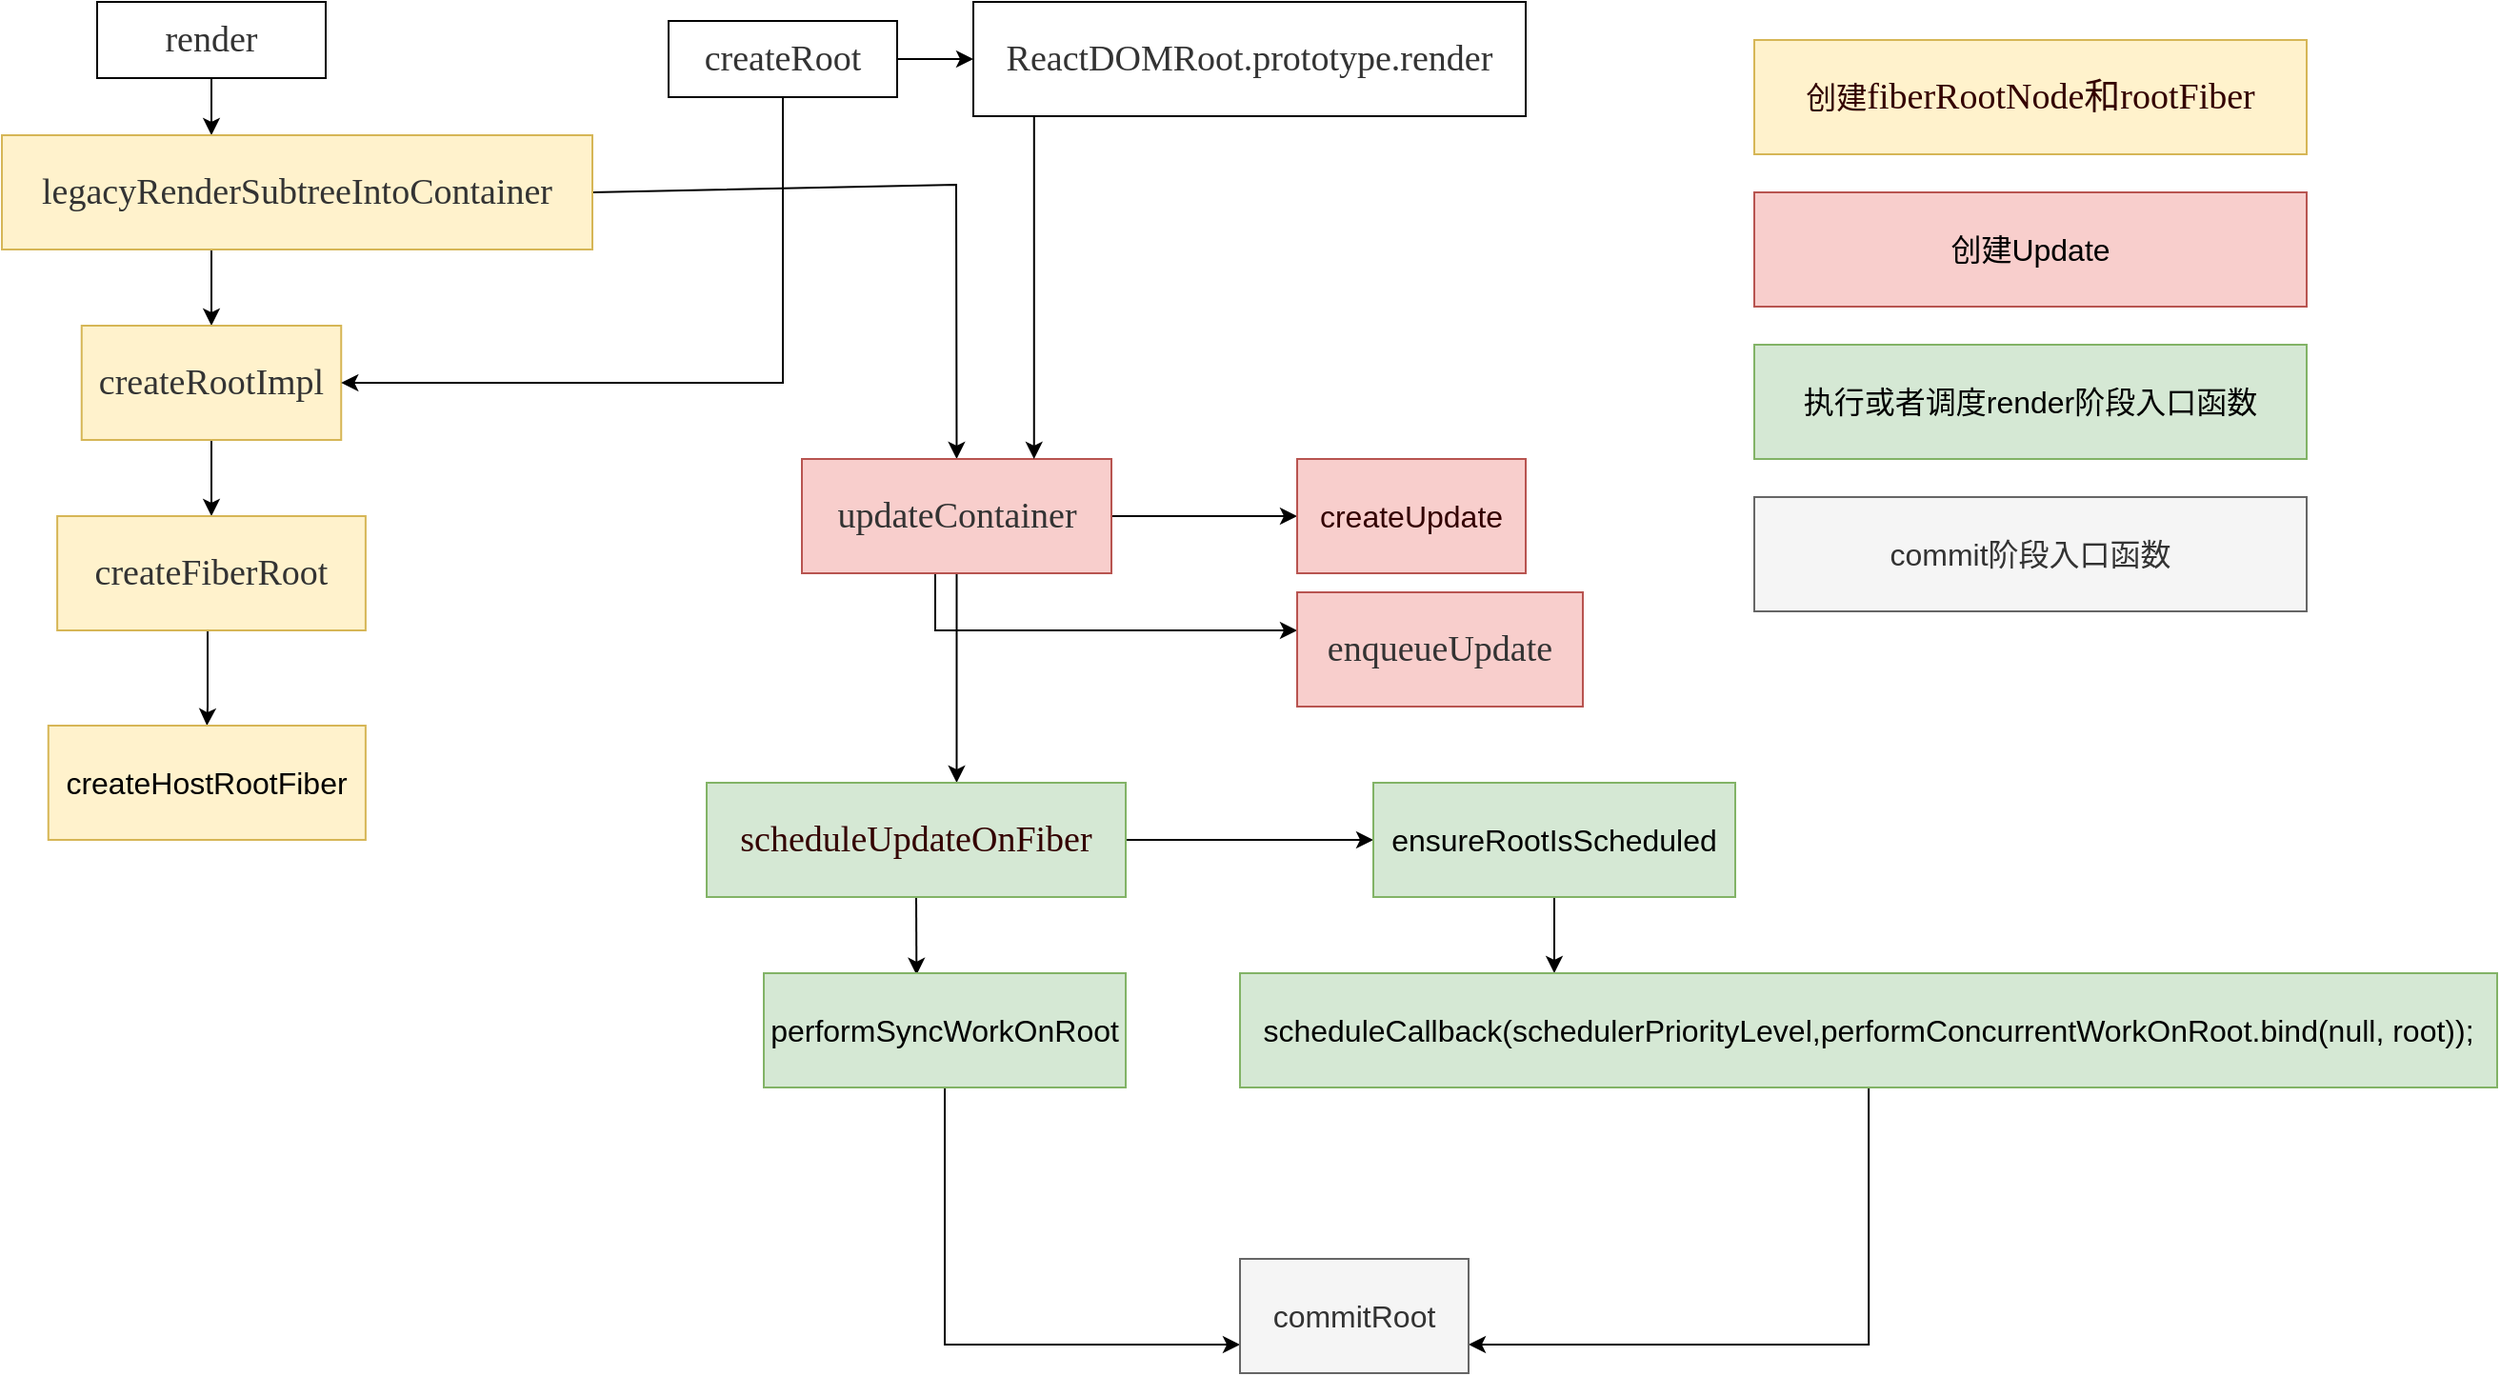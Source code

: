 <mxfile version="14.0.1" type="github" pages="5">
  <diagram id="T-0TTRabOmarUsiCqBks" name="Page-1">
    <mxGraphModel dx="1671" dy="945" grid="1" gridSize="10" guides="1" tooltips="1" connect="1" arrows="1" fold="1" page="1" pageScale="1" pageWidth="827" pageHeight="1169" math="0" shadow="0">
      <root>
        <mxCell id="0" />
        <mxCell id="1" parent="0" />
        <mxCell id="knxrKgOrFJBOttm7FoQy-13" value="" style="edgeStyle=orthogonalEdgeStyle;rounded=0;orthogonalLoop=1;jettySize=auto;html=1;" parent="1" source="knxrKgOrFJBOttm7FoQy-11" target="knxrKgOrFJBOttm7FoQy-12" edge="1">
          <mxGeometry relative="1" as="geometry">
            <Array as="points">
              <mxPoint x="180" y="60" />
              <mxPoint x="180" y="60" />
            </Array>
          </mxGeometry>
        </mxCell>
        <mxCell id="knxrKgOrFJBOttm7FoQy-11" value="&lt;span style=&quot;color: rgb(51 , 51 , 51) ; font-family: &amp;#34;vollkorn&amp;#34; , &amp;#34;palatino&amp;#34; , &amp;#34;times&amp;#34; ; font-size: 19px ; text-align: justify ; background-color: rgb(255 , 255 , 255)&quot;&gt;render&lt;/span&gt;" style="rounded=0;whiteSpace=wrap;html=1;" parent="1" vertex="1">
          <mxGeometry x="120" y="10" width="120" height="40" as="geometry" />
        </mxCell>
        <mxCell id="knxrKgOrFJBOttm7FoQy-15" value="" style="edgeStyle=orthogonalEdgeStyle;rounded=0;orthogonalLoop=1;jettySize=auto;html=1;entryX=0.5;entryY=0;entryDx=0;entryDy=0;" parent="1" source="knxrKgOrFJBOttm7FoQy-12" target="knxrKgOrFJBOttm7FoQy-20" edge="1">
          <mxGeometry relative="1" as="geometry">
            <Array as="points">
              <mxPoint x="180" y="170" />
              <mxPoint x="180" y="170" />
            </Array>
            <mxPoint x="130" y="170" as="targetPoint" />
          </mxGeometry>
        </mxCell>
        <mxCell id="hX8fILmPGgHoR9EGwCuq-1" style="edgeStyle=none;rounded=0;orthogonalLoop=1;jettySize=auto;html=1;entryX=0.5;entryY=0;entryDx=0;entryDy=0;strokeWidth=1;fontSize=16;fontColor=#6666FF;exitX=1;exitY=0.5;exitDx=0;exitDy=0;" edge="1" parent="1" source="knxrKgOrFJBOttm7FoQy-12" target="knxrKgOrFJBOttm7FoQy-25">
          <mxGeometry relative="1" as="geometry">
            <Array as="points">
              <mxPoint x="571" y="106" />
            </Array>
          </mxGeometry>
        </mxCell>
        <mxCell id="knxrKgOrFJBOttm7FoQy-12" value="&lt;span style=&quot;color: rgb(51 , 51 , 51) ; font-family: &amp;#34;vollkorn&amp;#34; , &amp;#34;palatino&amp;#34; , &amp;#34;times&amp;#34; ; font-size: 19px ; text-align: justify ; background-color: rgb(255 , 242 , 204)&quot;&gt;legacyRenderSubtreeIntoContainer&lt;/span&gt;" style="whiteSpace=wrap;html=1;rounded=0;fillColor=#fff2cc;strokeColor=#d6b656;" parent="1" vertex="1">
          <mxGeometry x="70" y="80" width="310" height="60" as="geometry" />
        </mxCell>
        <mxCell id="tFmDYBe74tG5leE996ub-2" style="edgeStyle=none;rounded=0;orthogonalLoop=1;jettySize=auto;html=1;strokeWidth=1;fontSize=16;fontColor=#6666FF;exitX=0.5;exitY=1;exitDx=0;exitDy=0;entryX=0.5;entryY=0;entryDx=0;entryDy=0;" edge="1" parent="1" source="knxrKgOrFJBOttm7FoQy-20" target="knxrKgOrFJBOttm7FoQy-22">
          <mxGeometry relative="1" as="geometry">
            <mxPoint x="170" y="300" as="sourcePoint" />
            <mxPoint x="174" y="370" as="targetPoint" />
            <Array as="points" />
          </mxGeometry>
        </mxCell>
        <mxCell id="knxrKgOrFJBOttm7FoQy-20" value="&lt;span style=&quot;color: rgb(51 , 51 , 51) ; font-family: &amp;#34;vollkorn&amp;#34; , &amp;#34;palatino&amp;#34; , &amp;#34;times&amp;#34; ; font-size: 19px ; font-style: normal ; font-weight: normal ; letter-spacing: normal ; text-align: justify ; text-indent: 0px ; text-transform: none ; word-spacing: 0px ; text-decoration: none ; display: inline ; float: none ; background-color: rgb(255 , 242 , 204)&quot;&gt;createRootImpl&lt;/span&gt;" style="whiteSpace=wrap;html=1;rounded=0;fillColor=#fff2cc;strokeColor=#d6b656;" parent="1" vertex="1">
          <mxGeometry x="111.87" y="180" width="136.25" height="60" as="geometry" />
        </mxCell>
        <mxCell id="pNXK3rBJTafSsgdG6akQ-2" value="" style="edgeStyle=orthogonalEdgeStyle;rounded=0;orthogonalLoop=1;jettySize=auto;html=1;entryX=0.5;entryY=0;entryDx=0;entryDy=0;" edge="1" parent="1" source="knxrKgOrFJBOttm7FoQy-22" target="pNXK3rBJTafSsgdG6akQ-1">
          <mxGeometry relative="1" as="geometry">
            <mxPoint x="118.358" y="410" as="sourcePoint" />
            <Array as="points">
              <mxPoint x="178" y="380" />
              <mxPoint x="178" y="380" />
            </Array>
          </mxGeometry>
        </mxCell>
        <mxCell id="knxrKgOrFJBOttm7FoQy-22" value="&lt;span style=&quot;color: rgb(51 , 51 , 51) ; font-family: &amp;#34;vollkorn&amp;#34; , &amp;#34;palatino&amp;#34; , &amp;#34;times&amp;#34; ; font-size: 19px ; text-align: justify ; background-color: rgb(255 , 242 , 204)&quot;&gt;createFiberRoot&lt;/span&gt;" style="whiteSpace=wrap;html=1;rounded=0;fillColor=#fff2cc;strokeColor=#d6b656;" parent="1" vertex="1">
          <mxGeometry x="99.06" y="280" width="161.88" height="60" as="geometry" />
        </mxCell>
        <mxCell id="knxrKgOrFJBOttm7FoQy-28" value="" style="edgeStyle=orthogonalEdgeStyle;rounded=0;orthogonalLoop=1;jettySize=auto;html=1;" parent="1" source="knxrKgOrFJBOttm7FoQy-25" target="knxrKgOrFJBOttm7FoQy-27" edge="1">
          <mxGeometry relative="1" as="geometry">
            <Array as="points">
              <mxPoint x="560" y="340" />
            </Array>
          </mxGeometry>
        </mxCell>
        <mxCell id="knxrKgOrFJBOttm7FoQy-33" value="" style="edgeStyle=orthogonalEdgeStyle;rounded=0;orthogonalLoop=1;jettySize=auto;html=1;" parent="1" source="knxrKgOrFJBOttm7FoQy-25" target="knxrKgOrFJBOttm7FoQy-32" edge="1">
          <mxGeometry relative="1" as="geometry">
            <Array as="points">
              <mxPoint x="540" y="420" />
            </Array>
          </mxGeometry>
        </mxCell>
        <mxCell id="hX8fILmPGgHoR9EGwCuq-4" style="edgeStyle=none;rounded=0;orthogonalLoop=1;jettySize=auto;html=1;entryX=0;entryY=0.5;entryDx=0;entryDy=0;strokeWidth=1;fontSize=16;fontColor=#6666FF;" edge="1" parent="1" source="knxrKgOrFJBOttm7FoQy-25" target="hX8fILmPGgHoR9EGwCuq-3">
          <mxGeometry relative="1" as="geometry" />
        </mxCell>
        <mxCell id="knxrKgOrFJBOttm7FoQy-25" value="&lt;span style=&quot;color: rgb(51 , 51 , 51) ; font-family: &amp;#34;vollkorn&amp;#34; , &amp;#34;palatino&amp;#34; , &amp;#34;times&amp;#34; ; font-size: 19px ; font-style: normal ; font-weight: normal ; letter-spacing: normal ; text-align: justify ; text-indent: 0px ; text-transform: none ; word-spacing: 0px ; text-decoration: none ; display: inline ; float: none ; background-color: rgb(248 , 206 , 204)&quot;&gt;updateContainer&lt;/span&gt;" style="whiteSpace=wrap;html=1;rounded=0;fillColor=#f8cecc;strokeColor=#b85450;" parent="1" vertex="1">
          <mxGeometry x="490" y="250" width="162.5" height="60" as="geometry" />
        </mxCell>
        <mxCell id="knxrKgOrFJBOttm7FoQy-27" value="&lt;span style=&quot;color: rgb(51 , 51 , 51) ; font-family: &amp;#34;vollkorn&amp;#34; , &amp;#34;palatino&amp;#34; , &amp;#34;times&amp;#34; ; font-size: 19px ; text-align: justify ; background-color: rgb(248 , 206 , 204)&quot;&gt;enqueueUpdate&lt;/span&gt;" style="whiteSpace=wrap;html=1;rounded=0;fillColor=#f8cecc;strokeColor=#b85450;" parent="1" vertex="1">
          <mxGeometry x="750" y="320" width="150" height="60" as="geometry" />
        </mxCell>
        <mxCell id="knxrKgOrFJBOttm7FoQy-36" value="" style="edgeStyle=orthogonalEdgeStyle;rounded=0;orthogonalLoop=1;jettySize=auto;html=1;" parent="1" source="knxrKgOrFJBOttm7FoQy-30" target="knxrKgOrFJBOttm7FoQy-35" edge="1">
          <mxGeometry relative="1" as="geometry" />
        </mxCell>
        <mxCell id="tFmDYBe74tG5leE996ub-5" style="edgeStyle=none;rounded=0;orthogonalLoop=1;jettySize=auto;html=1;strokeWidth=1;fontSize=16;fontColor=#6666FF;entryX=1;entryY=0.5;entryDx=0;entryDy=0;" edge="1" parent="1" source="knxrKgOrFJBOttm7FoQy-30" target="knxrKgOrFJBOttm7FoQy-20">
          <mxGeometry relative="1" as="geometry">
            <mxPoint x="560.94" y="40" as="targetPoint" />
            <Array as="points">
              <mxPoint x="480" y="210" />
            </Array>
          </mxGeometry>
        </mxCell>
        <mxCell id="knxrKgOrFJBOttm7FoQy-30" value="&lt;span style=&quot;color: rgb(51 , 51 , 51) ; font-family: &amp;#34;vollkorn&amp;#34; , &amp;#34;palatino&amp;#34; , &amp;#34;times&amp;#34; ; font-size: 19px ; text-align: justify ; background-color: rgb(255 , 255 , 255)&quot;&gt;createRoot&lt;/span&gt;" style="rounded=0;whiteSpace=wrap;html=1;" parent="1" vertex="1">
          <mxGeometry x="420" y="20" width="120" height="40" as="geometry" />
        </mxCell>
        <mxCell id="zcelUr1XZiUG5QZzuq9t-4" value="" style="edgeStyle=orthogonalEdgeStyle;rounded=0;orthogonalLoop=1;jettySize=auto;html=1;" edge="1" parent="1" source="knxrKgOrFJBOttm7FoQy-32" target="zcelUr1XZiUG5QZzuq9t-3">
          <mxGeometry relative="1" as="geometry" />
        </mxCell>
        <mxCell id="eJVErmZc-hzEECCzXBHc-2" style="edgeStyle=none;rounded=0;orthogonalLoop=1;jettySize=auto;html=1;exitX=0.5;exitY=1;exitDx=0;exitDy=0;entryX=0.422;entryY=0.015;entryDx=0;entryDy=0;entryPerimeter=0;strokeWidth=1;fontSize=16;fontColor=#6666FF;" edge="1" parent="1" source="knxrKgOrFJBOttm7FoQy-32" target="zcelUr1XZiUG5QZzuq9t-1">
          <mxGeometry relative="1" as="geometry" />
        </mxCell>
        <mxCell id="knxrKgOrFJBOttm7FoQy-32" value="&lt;span style=&quot;font-family: &amp;#34;vollkorn&amp;#34; , &amp;#34;palatino&amp;#34; , &amp;#34;times&amp;#34; ; font-size: 19px ; text-align: justify ; background-color: rgb(213 , 232 , 212)&quot;&gt;&lt;font color=&quot;#330000&quot;&gt;scheduleUpdateOnFiber&lt;/font&gt;&lt;/span&gt;" style="whiteSpace=wrap;html=1;rounded=0;fillColor=#d5e8d4;strokeColor=#82b366;" parent="1" vertex="1">
          <mxGeometry x="440" y="420" width="220" height="60" as="geometry" />
        </mxCell>
        <mxCell id="knxrKgOrFJBOttm7FoQy-37" style="edgeStyle=orthogonalEdgeStyle;rounded=0;orthogonalLoop=1;jettySize=auto;html=1;exitX=0.5;exitY=1;exitDx=0;exitDy=0;entryX=0.75;entryY=0;entryDx=0;entryDy=0;" parent="1" source="knxrKgOrFJBOttm7FoQy-35" target="knxrKgOrFJBOttm7FoQy-25" edge="1">
          <mxGeometry relative="1" as="geometry">
            <Array as="points">
              <mxPoint x="612" y="60" />
            </Array>
          </mxGeometry>
        </mxCell>
        <mxCell id="knxrKgOrFJBOttm7FoQy-35" value="&lt;span style=&quot;color: rgb(51 , 51 , 51) ; font-family: &amp;#34;vollkorn&amp;#34; , &amp;#34;palatino&amp;#34; , &amp;#34;times&amp;#34; ; font-size: 19px ; text-align: justify ; background-color: rgb(255 , 255 , 255)&quot;&gt;ReactDOMRoot.prototype.render&lt;/span&gt;" style="whiteSpace=wrap;html=1;rounded=0;" parent="1" vertex="1">
          <mxGeometry x="580" y="10" width="290" height="60" as="geometry" />
        </mxCell>
        <mxCell id="eJVErmZc-hzEECCzXBHc-3" style="edgeStyle=none;rounded=0;orthogonalLoop=1;jettySize=auto;html=1;exitX=0.5;exitY=1;exitDx=0;exitDy=0;entryX=0;entryY=0.75;entryDx=0;entryDy=0;strokeWidth=1;fontSize=16;fontColor=#6666FF;" edge="1" parent="1" source="zcelUr1XZiUG5QZzuq9t-1" target="ZMsa30t6QSJrFQnUyyV0-1">
          <mxGeometry relative="1" as="geometry">
            <Array as="points">
              <mxPoint x="565" y="715" />
            </Array>
          </mxGeometry>
        </mxCell>
        <mxCell id="zcelUr1XZiUG5QZzuq9t-1" value="&lt;font style=&quot;font-size: 16px&quot;&gt;performSyncWorkOnRoot&lt;/font&gt;" style="whiteSpace=wrap;html=1;rounded=0;fillColor=#d5e8d4;strokeColor=#82b366;" vertex="1" parent="1">
          <mxGeometry x="470" y="520" width="190" height="60" as="geometry" />
        </mxCell>
        <mxCell id="eJVErmZc-hzEECCzXBHc-1" style="edgeStyle=none;rounded=0;orthogonalLoop=1;jettySize=auto;html=1;entryX=0.25;entryY=0;entryDx=0;entryDy=0;strokeWidth=1;fontSize=16;fontColor=#6666FF;" edge="1" parent="1" source="zcelUr1XZiUG5QZzuq9t-3" target="zcelUr1XZiUG5QZzuq9t-5">
          <mxGeometry relative="1" as="geometry" />
        </mxCell>
        <mxCell id="zcelUr1XZiUG5QZzuq9t-3" value="&lt;font style=&quot;font-size: 16px&quot;&gt;ensureRootIsScheduled&lt;/font&gt;" style="whiteSpace=wrap;html=1;rounded=0;fillColor=#d5e8d4;strokeColor=#82b366;" vertex="1" parent="1">
          <mxGeometry x="790" y="420" width="190" height="60" as="geometry" />
        </mxCell>
        <mxCell id="ZMsa30t6QSJrFQnUyyV0-3" style="edgeStyle=orthogonalEdgeStyle;rounded=0;orthogonalLoop=1;jettySize=auto;html=1;entryX=1;entryY=0.75;entryDx=0;entryDy=0;" edge="1" parent="1" target="ZMsa30t6QSJrFQnUyyV0-1">
          <mxGeometry relative="1" as="geometry">
            <mxPoint x="1050.059" y="580" as="sourcePoint" />
            <Array as="points">
              <mxPoint x="1050" y="715" />
            </Array>
          </mxGeometry>
        </mxCell>
        <mxCell id="zcelUr1XZiUG5QZzuq9t-5" value="&lt;font style=&quot;font-size: 16px&quot;&gt;scheduleCallback(schedulerPriorityLevel,performConcurrentWorkOnRoot.bind(null, root));&lt;/font&gt;" style="whiteSpace=wrap;html=1;rounded=0;fillColor=#d5e8d4;strokeColor=#82b366;" vertex="1" parent="1">
          <mxGeometry x="720" y="520" width="660" height="60" as="geometry" />
        </mxCell>
        <mxCell id="pNXK3rBJTafSsgdG6akQ-1" value="&lt;font style=&quot;font-size: 16px&quot;&gt;createHostRootFiber&lt;/font&gt;" style="whiteSpace=wrap;html=1;rounded=0;fillColor=#fff2cc;strokeColor=#d6b656;" vertex="1" parent="1">
          <mxGeometry x="94.38" y="390" width="166.56" height="60" as="geometry" />
        </mxCell>
        <mxCell id="ZMsa30t6QSJrFQnUyyV0-1" value="&lt;font style=&quot;font-size: 16px&quot;&gt;commitRoot&lt;/font&gt;" style="whiteSpace=wrap;html=1;rounded=0;fillColor=#f5f5f5;strokeColor=#666666;fontColor=#333333;" vertex="1" parent="1">
          <mxGeometry x="720" y="670" width="120" height="60" as="geometry" />
        </mxCell>
        <mxCell id="hX8fILmPGgHoR9EGwCuq-3" value="&lt;font color=&quot;#330000&quot;&gt;createUpdate&lt;/font&gt;" style="rounded=0;whiteSpace=wrap;html=1;strokeWidth=1;fontSize=16;fillColor=#f8cecc;strokeColor=#b85450;" vertex="1" parent="1">
          <mxGeometry x="750" y="250" width="120" height="60" as="geometry" />
        </mxCell>
        <mxCell id="eJVErmZc-hzEECCzXBHc-5" value="&lt;font color=&quot;#330000&quot; style=&quot;background-color: rgb(255 , 242 , 204)&quot;&gt;创建&lt;span style=&quot;font-family: &amp;#34;vollkorn&amp;#34; , &amp;#34;palatino&amp;#34; , &amp;#34;times&amp;#34; ; font-size: 19px ; text-align: justify&quot;&gt;fiberRootNode和&lt;/span&gt;&lt;span style=&quot;font-family: &amp;#34;vollkorn&amp;#34; , &amp;#34;palatino&amp;#34; , &amp;#34;times&amp;#34; ; font-size: 19px ; text-align: justify&quot;&gt;rootFiber&lt;/span&gt;&lt;/font&gt;" style="rounded=0;whiteSpace=wrap;html=1;strokeWidth=1;fontSize=16;fillColor=#fff2cc;strokeColor=#d6b656;" vertex="1" parent="1">
          <mxGeometry x="990" y="30" width="290" height="60" as="geometry" />
        </mxCell>
        <mxCell id="eJVErmZc-hzEECCzXBHc-6" value="创建Update" style="rounded=0;whiteSpace=wrap;html=1;strokeWidth=1;fontSize=16;fillColor=#f8cecc;strokeColor=#b85450;" vertex="1" parent="1">
          <mxGeometry x="990" y="110" width="290" height="60" as="geometry" />
        </mxCell>
        <mxCell id="eJVErmZc-hzEECCzXBHc-9" value="&lt;font style=&quot;font-size: 16px&quot;&gt;commit阶段入口函数&lt;/font&gt;" style="whiteSpace=wrap;html=1;rounded=0;fillColor=#f5f5f5;strokeColor=#666666;fontColor=#333333;" vertex="1" parent="1">
          <mxGeometry x="990" y="270" width="290" height="60" as="geometry" />
        </mxCell>
        <mxCell id="eJVErmZc-hzEECCzXBHc-10" value="&lt;span style=&quot;font-size: 16px&quot;&gt;执行或者调度render阶段入口函数&lt;/span&gt;" style="whiteSpace=wrap;html=1;rounded=0;fillColor=#d5e8d4;strokeColor=#82b366;" vertex="1" parent="1">
          <mxGeometry x="990" y="190" width="290" height="60" as="geometry" />
        </mxCell>
      </root>
    </mxGraphModel>
  </diagram>
  <diagram id="I2QeTn85nPj7NLiVw9hx" name="Page-2">
    <mxGraphModel dx="2247" dy="1972" grid="1" gridSize="10" guides="1" tooltips="1" connect="1" arrows="1" fold="1" page="1" pageScale="1" pageWidth="827" pageHeight="1169" math="0" shadow="0">
      <root>
        <mxCell id="XqVWHYIMarAri33oOuAz-0" />
        <mxCell id="XqVWHYIMarAri33oOuAz-1" parent="XqVWHYIMarAri33oOuAz-0" />
        <mxCell id="WqtkJ0UClnYk493TSoWW-2" value="" style="edgeStyle=orthogonalEdgeStyle;rounded=0;orthogonalLoop=1;jettySize=auto;html=1;" parent="XqVWHYIMarAri33oOuAz-1" source="WqtkJ0UClnYk493TSoWW-0" target="WqtkJ0UClnYk493TSoWW-1" edge="1">
          <mxGeometry relative="1" as="geometry" />
        </mxCell>
        <mxCell id="WqtkJ0UClnYk493TSoWW-0" value="&lt;pre class=&quot;language-sh&quot; style=&quot;background: transparent ; font-family: &amp;#34;consolas&amp;#34; , &amp;#34;monaco&amp;#34; , &amp;#34;andale mono&amp;#34; , &amp;#34;ubuntu mono&amp;#34; , monospace ; font-size: 16px ; text-align: left ; word-spacing: 0px ; word-break: normal ; overflow-wrap: normal ; line-height: 1.4 ; padding: 1.25rem 1.5rem ; margin: 0.85rem 0px ; overflow: auto ; border-radius: 6px ; position: relative ; z-index: 1 ; font-style: normal ; font-weight: 400 ; letter-spacing: normal ; text-indent: 0px ; text-transform: none&quot;&gt;&lt;pre class=&quot;language-sh&quot; style=&quot;background: transparent ; font-family: &amp;#34;consolas&amp;#34; , &amp;#34;monaco&amp;#34; , &amp;#34;andale mono&amp;#34; , &amp;#34;ubuntu mono&amp;#34; , monospace ; word-break: normal ; overflow-wrap: normal ; line-height: 1.4 ; padding: 1.25rem 1.5rem ; margin-top: 0.85rem ; margin-bottom: 0.85rem ; overflow: auto ; border-radius: 6px ; position: relative ; z-index: 1&quot;&gt;&lt;code style=&quot;padding: 0px ; margin: 0px ; background-color: transparent ; border-radius: 0px&quot;&gt;createRootImpl（&lt;font color=&quot;#330000&quot; style=&quot;font-size: 16px&quot;&gt;创建&lt;/font&gt;&lt;/code&gt;fiberRootNode、rootFiber）&lt;/pre&gt;&lt;/pre&gt;" style="rounded=0;whiteSpace=wrap;html=1;fillColor=#FFFFFF;" parent="XqVWHYIMarAri33oOuAz-1" vertex="1">
          <mxGeometry x="-135" y="10" width="750" height="60" as="geometry" />
        </mxCell>
        <mxCell id="WqtkJ0UClnYk493TSoWW-4" value="" style="edgeStyle=orthogonalEdgeStyle;rounded=0;orthogonalLoop=1;jettySize=auto;html=1;" parent="XqVWHYIMarAri33oOuAz-1" source="WqtkJ0UClnYk493TSoWW-1" target="WqtkJ0UClnYk493TSoWW-3" edge="1">
          <mxGeometry relative="1" as="geometry" />
        </mxCell>
        <mxCell id="WqtkJ0UClnYk493TSoWW-1" value="&lt;span style=&quot;color: rgb(51 , 51 , 51) ; font-family: &amp;#34;vollkorn&amp;#34; , &amp;#34;palatino&amp;#34; , &amp;#34;times&amp;#34; ; font-size: 19px ; text-align: justify ; background-color: rgb(254 , 254 , 254)&quot;&gt;updateContainer&lt;code style=&quot;background-color: transparent ; text-align: left ; color: rgb(0 , 0 , 0) ; padding: 0px ; margin: 0px ; font-size: 0.85em ; border-radius: 0px&quot;&gt;&lt;font color=&quot;#330000&quot;&gt;(&lt;/font&gt;&lt;/code&gt;&lt;span style=&quot;background-color: transparent ; font-family: &amp;#34;consolas&amp;#34; , &amp;#34;monaco&amp;#34; , &amp;#34;andale mono&amp;#34; , &amp;#34;ubuntu mono&amp;#34; , monospace ; font-size: 16px ; text-align: left ; color: rgb(0 , 0 , 0)&quot;&gt;创建Update对象 保存在updateQueue环状链表中)&lt;/span&gt;&lt;br&gt;&lt;/span&gt;" style="whiteSpace=wrap;html=1;rounded=0;fillColor=#FFFFFF;" parent="XqVWHYIMarAri33oOuAz-1" vertex="1">
          <mxGeometry x="-30" y="120" width="540" height="60" as="geometry" />
        </mxCell>
        <mxCell id="WqtkJ0UClnYk493TSoWW-7" value="" style="edgeStyle=orthogonalEdgeStyle;rounded=0;orthogonalLoop=1;jettySize=auto;html=1;" parent="XqVWHYIMarAri33oOuAz-1" source="WqtkJ0UClnYk493TSoWW-3" target="WqtkJ0UClnYk493TSoWW-6" edge="1">
          <mxGeometry relative="1" as="geometry" />
        </mxCell>
        <mxCell id="WqtkJ0UClnYk493TSoWW-3" value="&lt;div style=&quot;text-align: left ; font-size: 16px&quot;&gt;&lt;font color=&quot;#330000&quot; style=&quot;font-size: 16px&quot;&gt;&lt;span style=&quot;font-family: &amp;#34;vollkorn&amp;#34; , &amp;#34;palatino&amp;#34; , &amp;#34;times&amp;#34; ; text-align: justify ; background-color: rgb(254 , 254 , 254)&quot;&gt;sc&lt;/span&gt;&lt;span style=&quot;font-family: &amp;#34;vollkorn&amp;#34; , &amp;#34;palatino&amp;#34; , &amp;#34;times&amp;#34; ; text-align: justify ; background-color: rgb(254 , 254 , 254)&quot;&gt;h&lt;/span&gt;&lt;span style=&quot;font-family: &amp;#34;vollkorn&amp;#34; , &amp;#34;palatino&amp;#34; , &amp;#34;times&amp;#34; ; text-align: justify ; background-color: rgb(254 , 254 , 254)&quot;&gt;e&lt;/span&gt;&lt;span style=&quot;font-family: &amp;#34;vollkorn&amp;#34; , &amp;#34;palatino&amp;#34; , &amp;#34;times&amp;#34; ; text-align: justify ; background-color: rgb(254 , 254 , 254)&quot;&gt;du&lt;/span&gt;&lt;span style=&quot;font-family: &amp;#34;vollkorn&amp;#34; , &amp;#34;palatino&amp;#34; , &amp;#34;times&amp;#34; ; text-align: justify ; background-color: rgb(254 , 254 , 254)&quot;&gt;leUpdateOnFiber&lt;/span&gt;&lt;span style=&quot;text-align: justify ; background-color: rgb(254 , 254 , 254)&quot;&gt;&lt;font face=&quot;monospace&quot; style=&quot;font-size: 16px&quot;&gt;（在Fiber中调度update）&lt;/font&gt;&lt;/span&gt;&lt;/font&gt;&lt;/div&gt;&lt;div style=&quot;text-align: left ; font-size: 16px&quot;&gt;&lt;span style=&quot;background-color: transparent&quot;&gt;&lt;font color=&quot;#330000&quot; style=&quot;font-size: 16px&quot;&gt;ensureRootIsScheduled（调度根节点）&lt;/font&gt;&lt;/span&gt;&lt;/div&gt;" style="whiteSpace=wrap;html=1;rounded=0;fillColor=#FFFFFF;" parent="XqVWHYIMarAri33oOuAz-1" vertex="1">
          <mxGeometry x="-81.25" y="250" width="642.5" height="60" as="geometry" />
        </mxCell>
        <mxCell id="WqtkJ0UClnYk493TSoWW-9" value="" style="edgeStyle=orthogonalEdgeStyle;rounded=0;orthogonalLoop=1;jettySize=auto;html=1;" parent="XqVWHYIMarAri33oOuAz-1" source="WqtkJ0UClnYk493TSoWW-6" target="WqtkJ0UClnYk493TSoWW-8" edge="1">
          <mxGeometry relative="1" as="geometry" />
        </mxCell>
        <mxCell id="WqtkJ0UClnYk493TSoWW-6" value="&lt;pre class=&quot;language-sh&quot; style=&quot;background: transparent ; font-family: &amp;#34;consolas&amp;#34; , &amp;#34;monaco&amp;#34; , &amp;#34;andale mono&amp;#34; , &amp;#34;ubuntu mono&amp;#34; , monospace ; font-size: 16px ; text-align: left ; word-break: normal ; overflow-wrap: normal ; line-height: 1.4 ; padding: 1.25rem 1.5rem ; margin-top: 0.85rem ; margin-bottom: 0.85rem ; overflow: auto ; border-radius: 6px ; position: relative ; z-index: 1&quot;&gt;&lt;font color=&quot;#330000&quot;&gt;&lt;code style=&quot;padding: 0px ; margin: 0px ; background-color: transparent ; border-radius: 0px&quot;&gt;&lt;font style=&quot;font-size: 16px&quot;&gt;&lt;span class=&quot;token variable&quot;&gt;performSyncWorkOnRoot | &lt;/span&gt;&lt;span class=&quot;token variable&quot;&gt;performConcurrentWorkOnRoot (&lt;/span&gt;&lt;/font&gt;&lt;/code&gt;render阶段)&lt;/font&gt;&lt;/pre&gt;" style="whiteSpace=wrap;html=1;rounded=0;fillColor=#FFFFFF;" parent="XqVWHYIMarAri33oOuAz-1" vertex="1">
          <mxGeometry x="-115" y="390" width="710" height="60" as="geometry" />
        </mxCell>
        <mxCell id="WqtkJ0UClnYk493TSoWW-8" value="&lt;pre class=&quot;language-sh&quot; style=&quot;background: transparent ; font-family: &amp;#34;consolas&amp;#34; , &amp;#34;monaco&amp;#34; , &amp;#34;andale mono&amp;#34; , &amp;#34;ubuntu mono&amp;#34; , monospace ; font-size: 16px ; text-align: left ; word-break: normal ; overflow-wrap: normal ; line-height: 1.4 ; padding: 1.25rem 1.5rem ; margin-top: 0.85rem ; margin-bottom: 0.85rem ; overflow: auto ; border-radius: 6px ; position: relative ; z-index: 1&quot;&gt;&lt;font color=&quot;#330000&quot;&gt;&lt;code style=&quot;padding: 0px ; margin: 0px ; background-color: transparent ; border-radius: 0px&quot;&gt;&lt;span class=&quot;token variable&quot;&gt;&lt;font style=&quot;font-size: 16px&quot;&gt;commitRoot（&lt;/font&gt;&lt;/span&gt;&lt;/code&gt;commit阶段）&lt;/font&gt;&lt;/pre&gt;" style="whiteSpace=wrap;html=1;rounded=0;fillColor=#FFFFFF;" parent="XqVWHYIMarAri33oOuAz-1" vertex="1">
          <mxGeometry x="110" y="530" width="260" height="60" as="geometry" />
        </mxCell>
      </root>
    </mxGraphModel>
  </diagram>
  <diagram id="AKlRvEp3978I-dRj6WrD" name="Page-3">
    <mxGraphModel dx="1420" dy="803" grid="1" gridSize="10" guides="1" tooltips="1" connect="1" arrows="1" fold="1" page="1" pageScale="1" pageWidth="827" pageHeight="1169" math="0" shadow="0">
      <root>
        <mxCell id="CxsiBZp---OUuzThcZeD-0" />
        <mxCell id="CxsiBZp---OUuzThcZeD-1" parent="CxsiBZp---OUuzThcZeD-0" />
        <mxCell id="CxsiBZp---OUuzThcZeD-2" value="&lt;font style=&quot;font-size: 16px&quot;&gt;FiberRootNode&lt;/font&gt;" style="rounded=0;whiteSpace=wrap;html=1;" vertex="1" parent="CxsiBZp---OUuzThcZeD-1">
          <mxGeometry x="190" y="200" width="120" height="60" as="geometry" />
        </mxCell>
        <mxCell id="CxsiBZp---OUuzThcZeD-3" value="&lt;font style=&quot;font-size: 16px&quot;&gt;rootFiber&lt;/font&gt;" style="rounded=0;whiteSpace=wrap;html=1;" vertex="1" parent="CxsiBZp---OUuzThcZeD-1">
          <mxGeometry x="100" y="370" width="120" height="60" as="geometry" />
        </mxCell>
        <mxCell id="CxsiBZp---OUuzThcZeD-4" value="" style="endArrow=classic;startArrow=classic;html=1;entryX=0.5;entryY=1;entryDx=0;entryDy=0;exitX=0.5;exitY=0;exitDx=0;exitDy=0;" edge="1" parent="CxsiBZp---OUuzThcZeD-1" source="CxsiBZp---OUuzThcZeD-3" target="CxsiBZp---OUuzThcZeD-2">
          <mxGeometry width="50" height="50" relative="1" as="geometry">
            <mxPoint x="160" y="360" as="sourcePoint" />
            <mxPoint x="210" y="310" as="targetPoint" />
          </mxGeometry>
        </mxCell>
        <mxCell id="CxsiBZp---OUuzThcZeD-7" value="&lt;font style=&quot;font-size: 16px&quot; color=&quot;#7aafff&quot;&gt;current&lt;/font&gt;" style="edgeLabel;html=1;align=center;verticalAlign=middle;resizable=0;points=[];" vertex="1" connectable="0" parent="CxsiBZp---OUuzThcZeD-4">
          <mxGeometry x="-0.022" y="-1" relative="1" as="geometry">
            <mxPoint x="-45.1" y="-6.46" as="offset" />
          </mxGeometry>
        </mxCell>
        <mxCell id="CxsiBZp---OUuzThcZeD-8" value="&lt;font style=&quot;font-size: 16px&quot; color=&quot;#7aafff&quot;&gt;stateNode&lt;/font&gt;" style="text;html=1;align=center;verticalAlign=middle;resizable=0;points=[];autosize=1;" vertex="1" parent="CxsiBZp---OUuzThcZeD-1">
          <mxGeometry x="230" y="300" width="90" height="20" as="geometry" />
        </mxCell>
      </root>
    </mxGraphModel>
  </diagram>
  <diagram id="pQ9U5Khi-AmOMjb4uVF4" name="Page-4">
    <mxGraphModel dx="1420" dy="803" grid="1" gridSize="10" guides="1" tooltips="1" connect="1" arrows="1" fold="1" page="1" pageScale="1" pageWidth="827" pageHeight="1169" math="0" shadow="0">
      <root>
        <mxCell id="5vNLGimK3uI5iIIYFMMe-0" />
        <mxCell id="5vNLGimK3uI5iIIYFMMe-1" parent="5vNLGimK3uI5iIIYFMMe-0" />
        <mxCell id="5vNLGimK3uI5iIIYFMMe-9" value="" style="edgeStyle=none;rounded=0;orthogonalLoop=1;jettySize=auto;html=1;strokeWidth=1;" edge="1" parent="5vNLGimK3uI5iIIYFMMe-1">
          <mxGeometry relative="1" as="geometry">
            <mxPoint x="210" y="280" as="sourcePoint" />
            <mxPoint x="210" y="370" as="targetPoint" />
          </mxGeometry>
        </mxCell>
        <mxCell id="5vNLGimK3uI5iIIYFMMe-35" style="edgeStyle=none;rounded=0;orthogonalLoop=1;jettySize=auto;html=1;exitX=0.75;exitY=0;exitDx=0;exitDy=0;entryX=0.75;entryY=1;entryDx=0;entryDy=0;strokeWidth=1;fontSize=16;fontColor=#6666FF;" edge="1" parent="5vNLGimK3uI5iIIYFMMe-1" source="5vNLGimK3uI5iIIYFMMe-7" target="5vNLGimK3uI5iIIYFMMe-33">
          <mxGeometry relative="1" as="geometry" />
        </mxCell>
        <mxCell id="5vNLGimK3uI5iIIYFMMe-7" value="&lt;font style=&quot;font-size: 16px&quot;&gt;App&lt;/font&gt;" style="rounded=0;whiteSpace=wrap;html=1;strokeWidth=1;" vertex="1" parent="5vNLGimK3uI5iIIYFMMe-1">
          <mxGeometry x="180" y="230" width="120" height="60" as="geometry" />
        </mxCell>
        <mxCell id="5vNLGimK3uI5iIIYFMMe-11" value="" style="edgeStyle=none;rounded=0;orthogonalLoop=1;jettySize=auto;html=1;strokeWidth=1;exitX=0.25;exitY=1;exitDx=0;exitDy=0;entryX=0.25;entryY=0;entryDx=0;entryDy=0;" edge="1" parent="5vNLGimK3uI5iIIYFMMe-1" source="5vNLGimK3uI5iIIYFMMe-8" target="5vNLGimK3uI5iIIYFMMe-10">
          <mxGeometry relative="1" as="geometry" />
        </mxCell>
        <mxCell id="5vNLGimK3uI5iIIYFMMe-20" style="edgeStyle=none;rounded=0;orthogonalLoop=1;jettySize=auto;html=1;strokeWidth=1;entryX=0.75;entryY=1;entryDx=0;entryDy=0;" edge="1" parent="5vNLGimK3uI5iIIYFMMe-1" target="5vNLGimK3uI5iIIYFMMe-7">
          <mxGeometry relative="1" as="geometry">
            <mxPoint x="260" y="295" as="targetPoint" />
            <mxPoint x="270" y="370" as="sourcePoint" />
          </mxGeometry>
        </mxCell>
        <mxCell id="5vNLGimK3uI5iIIYFMMe-22" value="return" style="edgeLabel;html=1;align=center;verticalAlign=middle;resizable=0;points=[];fontSize=16;fontColor=#6666FF;" vertex="1" connectable="0" parent="5vNLGimK3uI5iIIYFMMe-20">
          <mxGeometry x="0.352" y="-2" relative="1" as="geometry">
            <mxPoint x="35.35" y="11.99" as="offset" />
          </mxGeometry>
        </mxCell>
        <mxCell id="5vNLGimK3uI5iIIYFMMe-8" value="div" style="rounded=0;whiteSpace=wrap;html=1;strokeWidth=1;" vertex="1" parent="5vNLGimK3uI5iIIYFMMe-1">
          <mxGeometry x="180" y="370" width="120" height="60" as="geometry" />
        </mxCell>
        <mxCell id="5vNLGimK3uI5iIIYFMMe-13" value="" style="edgeStyle=none;rounded=0;orthogonalLoop=1;jettySize=auto;html=1;strokeWidth=1;" edge="1" parent="5vNLGimK3uI5iIIYFMMe-1" source="5vNLGimK3uI5iIIYFMMe-10" target="5vNLGimK3uI5iIIYFMMe-12">
          <mxGeometry relative="1" as="geometry" />
        </mxCell>
        <mxCell id="5vNLGimK3uI5iIIYFMMe-18" style="edgeStyle=none;rounded=0;orthogonalLoop=1;jettySize=auto;html=1;entryX=0.75;entryY=1;entryDx=0;entryDy=0;strokeWidth=1;exitX=0.75;exitY=0;exitDx=0;exitDy=0;" edge="1" parent="5vNLGimK3uI5iIIYFMMe-1" source="5vNLGimK3uI5iIIYFMMe-10" target="5vNLGimK3uI5iIIYFMMe-8">
          <mxGeometry relative="1" as="geometry" />
        </mxCell>
        <mxCell id="5vNLGimK3uI5iIIYFMMe-10" value="xiao" style="rounded=0;whiteSpace=wrap;html=1;strokeWidth=1;" vertex="1" parent="5vNLGimK3uI5iIIYFMMe-1">
          <mxGeometry x="180" y="510" width="120" height="60" as="geometry" />
        </mxCell>
        <mxCell id="5vNLGimK3uI5iIIYFMMe-15" value="" style="edgeStyle=none;rounded=0;orthogonalLoop=1;jettySize=auto;html=1;strokeWidth=1;exitX=0.25;exitY=1;exitDx=0;exitDy=0;entryX=0.25;entryY=0;entryDx=0;entryDy=0;" edge="1" parent="5vNLGimK3uI5iIIYFMMe-1" source="5vNLGimK3uI5iIIYFMMe-12" target="5vNLGimK3uI5iIIYFMMe-14">
          <mxGeometry relative="1" as="geometry">
            <mxPoint x="430" y="571" as="sourcePoint" />
            <mxPoint x="430" y="649" as="targetPoint" />
          </mxGeometry>
        </mxCell>
        <mxCell id="5vNLGimK3uI5iIIYFMMe-21" style="edgeStyle=none;rounded=0;orthogonalLoop=1;jettySize=auto;html=1;strokeWidth=1;" edge="1" parent="5vNLGimK3uI5iIIYFMMe-1" source="5vNLGimK3uI5iIIYFMMe-12" target="5vNLGimK3uI5iIIYFMMe-8">
          <mxGeometry relative="1" as="geometry" />
        </mxCell>
        <mxCell id="5vNLGimK3uI5iIIYFMMe-12" value="p" style="rounded=0;whiteSpace=wrap;html=1;strokeWidth=1;" vertex="1" parent="5vNLGimK3uI5iIIYFMMe-1">
          <mxGeometry x="610" y="510" width="120" height="60" as="geometry" />
        </mxCell>
        <mxCell id="5vNLGimK3uI5iIIYFMMe-17" style="edgeStyle=none;rounded=0;orthogonalLoop=1;jettySize=auto;html=1;strokeWidth=1;exitX=0.75;exitY=0;exitDx=0;exitDy=0;entryX=0.75;entryY=1;entryDx=0;entryDy=0;" edge="1" parent="5vNLGimK3uI5iIIYFMMe-1" source="5vNLGimK3uI5iIIYFMMe-14" target="5vNLGimK3uI5iIIYFMMe-12">
          <mxGeometry relative="1" as="geometry">
            <mxPoint x="463" y="650" as="sourcePoint" />
            <mxPoint x="463" y="570" as="targetPoint" />
          </mxGeometry>
        </mxCell>
        <mxCell id="5vNLGimK3uI5iIIYFMMe-14" value="chen" style="rounded=0;whiteSpace=wrap;html=1;strokeWidth=1;" vertex="1" parent="5vNLGimK3uI5iIIYFMMe-1">
          <mxGeometry x="610" y="670" width="120" height="60" as="geometry" />
        </mxCell>
        <mxCell id="5vNLGimK3uI5iIIYFMMe-23" value="&lt;font color=&quot;#6666ff&quot;&gt;child&lt;/font&gt;" style="text;html=1;align=center;verticalAlign=middle;resizable=0;points=[];autosize=1;fontSize=16;" vertex="1" parent="5vNLGimK3uI5iIIYFMMe-1">
          <mxGeometry x="150" y="310" width="50" height="20" as="geometry" />
        </mxCell>
        <mxCell id="5vNLGimK3uI5iIIYFMMe-24" value="&lt;font color=&quot;#6666ff&quot;&gt;child&lt;/font&gt;" style="text;html=1;align=center;verticalAlign=middle;resizable=0;points=[];autosize=1;fontSize=16;" vertex="1" parent="5vNLGimK3uI5iIIYFMMe-1">
          <mxGeometry x="160" y="450" width="50" height="20" as="geometry" />
        </mxCell>
        <mxCell id="5vNLGimK3uI5iIIYFMMe-25" value="" style="text;html=1;align=center;verticalAlign=middle;resizable=0;points=[];autosize=1;fontSize=16;" vertex="1" parent="5vNLGimK3uI5iIIYFMMe-1">
          <mxGeometry x="360" y="600" width="50" height="20" as="geometry" />
        </mxCell>
        <mxCell id="5vNLGimK3uI5iIIYFMMe-29" value="&lt;font color=&quot;#6666ff&quot;&gt;child&lt;/font&gt;" style="text;html=1;align=center;verticalAlign=middle;resizable=0;points=[];autosize=1;fontSize=16;" vertex="1" parent="5vNLGimK3uI5iIIYFMMe-1">
          <mxGeometry x="580" y="600" width="50" height="20" as="geometry" />
        </mxCell>
        <mxCell id="5vNLGimK3uI5iIIYFMMe-30" value="return" style="edgeLabel;html=1;align=center;verticalAlign=middle;resizable=0;points=[];fontSize=16;fontColor=#6666FF;" vertex="1" connectable="0" parent="5vNLGimK3uI5iIIYFMMe-1">
          <mxGeometry x="759.999" y="610.001" as="geometry" />
        </mxCell>
        <mxCell id="5vNLGimK3uI5iIIYFMMe-31" value="return" style="edgeLabel;html=1;align=center;verticalAlign=middle;resizable=0;points=[];fontSize=16;fontColor=#6666FF;" vertex="1" connectable="0" parent="5vNLGimK3uI5iIIYFMMe-1">
          <mxGeometry x="489.999" y="460.001" as="geometry" />
        </mxCell>
        <mxCell id="5vNLGimK3uI5iIIYFMMe-32" value="return" style="edgeLabel;html=1;align=center;verticalAlign=middle;resizable=0;points=[];fontSize=16;fontColor=#6666FF;" vertex="1" connectable="0" parent="5vNLGimK3uI5iIIYFMMe-1">
          <mxGeometry x="299.999" y="470.001" as="geometry" />
        </mxCell>
        <mxCell id="5vNLGimK3uI5iIIYFMMe-34" style="edgeStyle=none;rounded=0;orthogonalLoop=1;jettySize=auto;html=1;entryX=0.25;entryY=0;entryDx=0;entryDy=0;strokeWidth=1;fontSize=16;fontColor=#6666FF;exitX=0.25;exitY=1;exitDx=0;exitDy=0;" edge="1" parent="5vNLGimK3uI5iIIYFMMe-1" source="5vNLGimK3uI5iIIYFMMe-33" target="5vNLGimK3uI5iIIYFMMe-7">
          <mxGeometry relative="1" as="geometry" />
        </mxCell>
        <mxCell id="5vNLGimK3uI5iIIYFMMe-33" value="rootFiber" style="rounded=0;whiteSpace=wrap;html=1;strokeWidth=1;fontSize=16;fontColor=#6666FF;" vertex="1" parent="5vNLGimK3uI5iIIYFMMe-1">
          <mxGeometry x="180" y="110" width="120" height="60" as="geometry" />
        </mxCell>
        <mxCell id="5vNLGimK3uI5iIIYFMMe-36" value="&lt;font color=&quot;#6666ff&quot;&gt;child&lt;/font&gt;" style="text;html=1;align=center;verticalAlign=middle;resizable=0;points=[];autosize=1;fontSize=16;" vertex="1" parent="5vNLGimK3uI5iIIYFMMe-1">
          <mxGeometry x="150" y="180" width="50" height="20" as="geometry" />
        </mxCell>
        <mxCell id="5vNLGimK3uI5iIIYFMMe-37" value="return" style="edgeLabel;html=1;align=center;verticalAlign=middle;resizable=0;points=[];fontSize=16;fontColor=#6666FF;" vertex="1" connectable="0" parent="5vNLGimK3uI5iIIYFMMe-1">
          <mxGeometry x="317.35" y="330" as="geometry">
            <mxPoint x="-15" y="-132" as="offset" />
          </mxGeometry>
        </mxCell>
        <mxCell id="5vNLGimK3uI5iIIYFMMe-38" value="&lt;span style=&quot;color: rgb(204 , 0 , 204)&quot;&gt;1.beginWork&lt;/span&gt;" style="text;html=1;strokeColor=none;fillColor=none;align=center;verticalAlign=middle;whiteSpace=wrap;rounded=0;fontSize=16;fontColor=#6666FF;" vertex="1" parent="5vNLGimK3uI5iIIYFMMe-1">
          <mxGeometry x="110" y="110" width="40" height="20" as="geometry" />
        </mxCell>
        <mxCell id="5vNLGimK3uI5iIIYFMMe-40" value="&lt;span style=&quot;color: rgb(204 , 0 , 204)&quot;&gt;6.beginWork&lt;/span&gt;" style="text;html=1;strokeColor=none;fillColor=none;align=center;verticalAlign=middle;whiteSpace=wrap;rounded=0;fontSize=16;fontColor=#6666FF;" vertex="1" parent="5vNLGimK3uI5iIIYFMMe-1">
          <mxGeometry x="540" y="510" width="40" height="20" as="geometry" />
        </mxCell>
        <mxCell id="5vNLGimK3uI5iIIYFMMe-41" value="&lt;span style=&quot;color: rgb(204 , 0 , 204)&quot;&gt;3.beginWork&lt;/span&gt;" style="text;html=1;strokeColor=none;fillColor=none;align=center;verticalAlign=middle;whiteSpace=wrap;rounded=0;fontSize=16;fontColor=#6666FF;" vertex="1" parent="5vNLGimK3uI5iIIYFMMe-1">
          <mxGeometry x="110" y="370" width="40" height="20" as="geometry" />
        </mxCell>
        <mxCell id="5vNLGimK3uI5iIIYFMMe-42" value="&lt;span style=&quot;color: rgb(204 , 0 , 204)&quot;&gt;2.beginWork&lt;/span&gt;" style="text;html=1;strokeColor=none;fillColor=none;align=center;verticalAlign=middle;whiteSpace=wrap;rounded=0;fontSize=16;fontColor=#6666FF;" vertex="1" parent="5vNLGimK3uI5iIIYFMMe-1">
          <mxGeometry x="110" y="230" width="40" height="20" as="geometry" />
        </mxCell>
        <mxCell id="5vNLGimK3uI5iIIYFMMe-43" value="&lt;font color=&quot;#00cc00&quot;&gt;5.completeWork&lt;/font&gt;" style="text;html=1;align=center;verticalAlign=middle;resizable=0;points=[];autosize=1;fontSize=16;fontColor=#6666FF;" vertex="1" parent="5vNLGimK3uI5iIIYFMMe-1">
          <mxGeometry x="300" y="510" width="130" height="20" as="geometry" />
        </mxCell>
        <mxCell id="5vNLGimK3uI5iIIYFMMe-50" value="&lt;span style=&quot;color: rgb(204 , 0 , 204)&quot;&gt;4.beginWork&lt;/span&gt;" style="text;html=1;strokeColor=none;fillColor=none;align=center;verticalAlign=middle;whiteSpace=wrap;rounded=0;fontSize=16;fontColor=#6666FF;" vertex="1" parent="5vNLGimK3uI5iIIYFMMe-1">
          <mxGeometry x="110" y="510" width="40" height="20" as="geometry" />
        </mxCell>
        <mxCell id="5vNLGimK3uI5iIIYFMMe-53" style="edgeStyle=none;rounded=0;orthogonalLoop=1;jettySize=auto;html=1;exitX=0.25;exitY=1;exitDx=0;exitDy=0;strokeWidth=1;fontSize=16;fontColor=#6666FF;" edge="1" parent="5vNLGimK3uI5iIIYFMMe-1" source="5vNLGimK3uI5iIIYFMMe-50" target="5vNLGimK3uI5iIIYFMMe-50">
          <mxGeometry relative="1" as="geometry" />
        </mxCell>
        <mxCell id="5vNLGimK3uI5iIIYFMMe-62" value="&lt;font color=&quot;#00cc00&quot;&gt;7.completeWork&lt;/font&gt;" style="text;html=1;align=center;verticalAlign=middle;resizable=0;points=[];autosize=1;fontSize=16;fontColor=#6666FF;" vertex="1" parent="5vNLGimK3uI5iIIYFMMe-1">
          <mxGeometry x="730" y="510" width="130" height="20" as="geometry" />
        </mxCell>
        <mxCell id="5vNLGimK3uI5iIIYFMMe-63" value="&lt;font color=&quot;#00cc00&quot;&gt;10.completeWork&lt;/font&gt;" style="text;html=1;align=center;verticalAlign=middle;resizable=0;points=[];autosize=1;fontSize=16;fontColor=#6666FF;" vertex="1" parent="5vNLGimK3uI5iIIYFMMe-1">
          <mxGeometry x="295" y="110" width="140" height="20" as="geometry" />
        </mxCell>
        <mxCell id="5vNLGimK3uI5iIIYFMMe-64" value="&lt;font color=&quot;#00cc00&quot;&gt;9.completeWork&lt;/font&gt;" style="text;html=1;align=center;verticalAlign=middle;resizable=0;points=[];autosize=1;fontSize=16;fontColor=#6666FF;" vertex="1" parent="5vNLGimK3uI5iIIYFMMe-1">
          <mxGeometry x="300" y="230" width="130" height="20" as="geometry" />
        </mxCell>
        <mxCell id="5vNLGimK3uI5iIIYFMMe-65" value="&lt;font color=&quot;#00cc00&quot;&gt;8.completeWork&lt;/font&gt;" style="text;html=1;align=center;verticalAlign=middle;resizable=0;points=[];autosize=1;fontSize=16;fontColor=#6666FF;" vertex="1" parent="5vNLGimK3uI5iIIYFMMe-1">
          <mxGeometry x="300" y="370" width="130" height="20" as="geometry" />
        </mxCell>
        <mxCell id="HiN3R6wO60_1kr4GmmDF-0" value="sibling" style="text;html=1;align=center;verticalAlign=middle;resizable=0;points=[];autosize=1;fontSize=16;fontColor=#6666FF;" vertex="1" parent="5vNLGimK3uI5iIIYFMMe-1">
          <mxGeometry x="400" y="550" width="60" height="20" as="geometry" />
        </mxCell>
      </root>
    </mxGraphModel>
  </diagram>
  <diagram id="XNsx4kXQAHDcfBQ44gDc" name="Page-5">
    <mxGraphModel dx="4377" dy="2008" grid="1" gridSize="10" guides="1" tooltips="1" connect="1" arrows="1" fold="1" page="1" pageScale="1" pageWidth="827" pageHeight="1169" math="0" shadow="0">
      <root>
        <mxCell id="4G0RWfvHK8gnDnWm_YfS-0" />
        <mxCell id="4G0RWfvHK8gnDnWm_YfS-1" parent="4G0RWfvHK8gnDnWm_YfS-0" />
        <mxCell id="brjRFNIrYUg0g_XjzGQQ-1" value="" style="edgeStyle=orthogonalEdgeStyle;rounded=0;orthogonalLoop=1;jettySize=auto;html=1;strokeWidth=1;" edge="1" parent="4G0RWfvHK8gnDnWm_YfS-1" source="4G0RWfvHK8gnDnWm_YfS-2" target="brjRFNIrYUg0g_XjzGQQ-0">
          <mxGeometry relative="1" as="geometry" />
        </mxCell>
        <mxCell id="4G0RWfvHK8gnDnWm_YfS-2" value="&lt;span style=&quot;color: rgb(51 , 51 , 51) ; font-family: &amp;#34;vollkorn&amp;#34; , &amp;#34;palatino&amp;#34; , &amp;#34;times&amp;#34; ; font-size: 19px ; text-align: justify ; background-color: rgb(254 , 254 , 254)&quot;&gt;performSyncWorkOnRoot&lt;/span&gt;" style="rounded=0;whiteSpace=wrap;html=1;strokeWidth=1;" vertex="1" parent="4G0RWfvHK8gnDnWm_YfS-1">
          <mxGeometry x="20" y="50" width="240" height="60" as="geometry" />
        </mxCell>
        <mxCell id="4eJFShWazooP9JSpo83N-4" value="" style="edgeStyle=orthogonalEdgeStyle;rounded=0;orthogonalLoop=1;jettySize=auto;html=1;strokeWidth=1;" edge="1" parent="4G0RWfvHK8gnDnWm_YfS-1" target="4eJFShWazooP9JSpo83N-3">
          <mxGeometry relative="1" as="geometry">
            <mxPoint x="505" y="70" as="sourcePoint" />
          </mxGeometry>
        </mxCell>
        <mxCell id="4G0RWfvHK8gnDnWm_YfS-3" value="&lt;font style=&quot;font-size: 16px&quot;&gt;workLoopConcurrent&lt;/font&gt;" style="rounded=0;whiteSpace=wrap;html=1;strokeWidth=1;" vertex="1" parent="4G0RWfvHK8gnDnWm_YfS-1">
          <mxGeometry x="380" y="50" width="250" height="60" as="geometry" />
        </mxCell>
        <mxCell id="4eJFShWazooP9JSpo83N-2" value="" style="edgeStyle=orthogonalEdgeStyle;rounded=0;orthogonalLoop=1;jettySize=auto;html=1;strokeWidth=1;" edge="1" parent="4G0RWfvHK8gnDnWm_YfS-1" source="brjRFNIrYUg0g_XjzGQQ-0" target="4eJFShWazooP9JSpo83N-1">
          <mxGeometry relative="1" as="geometry">
            <mxPoint x="270" y="250" as="targetPoint" />
            <Array as="points">
              <mxPoint x="270" y="180" />
            </Array>
          </mxGeometry>
        </mxCell>
        <mxCell id="brjRFNIrYUg0g_XjzGQQ-0" value="&lt;font style=&quot;font-size: 16px&quot;&gt;workLoopSync&lt;/font&gt;" style="whiteSpace=wrap;html=1;rounded=0;strokeWidth=1;" vertex="1" parent="4G0RWfvHK8gnDnWm_YfS-1">
          <mxGeometry x="75" y="140" width="130" height="60" as="geometry" />
        </mxCell>
        <mxCell id="4eJFShWazooP9JSpo83N-7" style="edgeStyle=orthogonalEdgeStyle;rounded=0;orthogonalLoop=1;jettySize=auto;html=1;strokeWidth=1;" edge="1" parent="4G0RWfvHK8gnDnWm_YfS-1" source="4eJFShWazooP9JSpo83N-1" target="4eJFShWazooP9JSpo83N-6">
          <mxGeometry relative="1" as="geometry">
            <Array as="points">
              <mxPoint x="80" y="250" />
              <mxPoint x="80" y="250" />
            </Array>
          </mxGeometry>
        </mxCell>
        <mxCell id="4eJFShWazooP9JSpo83N-9" style="edgeStyle=orthogonalEdgeStyle;rounded=0;orthogonalLoop=1;jettySize=auto;html=1;strokeWidth=1;" edge="1" parent="4G0RWfvHK8gnDnWm_YfS-1" source="4eJFShWazooP9JSpo83N-1" target="4eJFShWazooP9JSpo83N-8">
          <mxGeometry relative="1" as="geometry">
            <mxPoint x="440" y="380" as="targetPoint" />
            <mxPoint x="430" y="250" as="sourcePoint" />
            <Array as="points">
              <mxPoint x="440" y="250" />
            </Array>
          </mxGeometry>
        </mxCell>
        <mxCell id="4eJFShWazooP9JSpo83N-1" value="&lt;font style=&quot;font-size: 16px&quot;&gt;performUnitOfWork&lt;/font&gt;" style="whiteSpace=wrap;html=1;rounded=0;strokeWidth=1;" vertex="1" parent="4G0RWfvHK8gnDnWm_YfS-1">
          <mxGeometry x="164" y="220" width="250" height="60" as="geometry" />
        </mxCell>
        <mxCell id="4eJFShWazooP9JSpo83N-5" style="edgeStyle=orthogonalEdgeStyle;rounded=0;orthogonalLoop=1;jettySize=auto;html=1;strokeWidth=1;" edge="1" parent="4G0RWfvHK8gnDnWm_YfS-1" source="4eJFShWazooP9JSpo83N-3" target="4eJFShWazooP9JSpo83N-1">
          <mxGeometry relative="1" as="geometry">
            <mxPoint x="309" y="268" as="targetPoint" />
            <Array as="points">
              <mxPoint x="309" y="180" />
            </Array>
          </mxGeometry>
        </mxCell>
        <mxCell id="4eJFShWazooP9JSpo83N-3" value="&lt;font style=&quot;font-size: 16px&quot;&gt;workLoopConcurrent&lt;/font&gt;" style="rounded=0;whiteSpace=wrap;html=1;strokeWidth=1;" vertex="1" parent="4G0RWfvHK8gnDnWm_YfS-1">
          <mxGeometry x="380" y="140" width="250" height="60" as="geometry" />
        </mxCell>
        <mxCell id="EvWEASdhaJmHJclCQGnk-1" style="edgeStyle=none;rounded=0;orthogonalLoop=1;jettySize=auto;html=1;exitX=0.5;exitY=1;exitDx=0;exitDy=0;entryX=0.5;entryY=0;entryDx=0;entryDy=0;strokeWidth=1;fontSize=16;fontColor=#6666FF;" edge="1" parent="4G0RWfvHK8gnDnWm_YfS-1" source="4eJFShWazooP9JSpo83N-6" target="EvWEASdhaJmHJclCQGnk-0">
          <mxGeometry relative="1" as="geometry" />
        </mxCell>
        <mxCell id="4eJFShWazooP9JSpo83N-6" value="&lt;font style=&quot;font-size: 16px&quot;&gt;beginWork&lt;/font&gt;" style="rounded=0;whiteSpace=wrap;html=1;strokeWidth=1;fillColor=#fff2cc;strokeColor=#d6b656;" vertex="1" parent="4G0RWfvHK8gnDnWm_YfS-1">
          <mxGeometry x="-70" y="220" width="120" height="60" as="geometry" />
        </mxCell>
        <mxCell id="4eJFShWazooP9JSpo83N-13" value="" style="edgeStyle=orthogonalEdgeStyle;rounded=0;orthogonalLoop=1;jettySize=auto;html=1;strokeWidth=1;" edge="1" parent="4G0RWfvHK8gnDnWm_YfS-1" source="4eJFShWazooP9JSpo83N-8" target="4eJFShWazooP9JSpo83N-12">
          <mxGeometry relative="1" as="geometry">
            <Array as="points">
              <mxPoint x="660" y="250" />
              <mxPoint x="660" y="250" />
            </Array>
          </mxGeometry>
        </mxCell>
        <mxCell id="4eJFShWazooP9JSpo83N-8" value="&lt;font style=&quot;font-size: 16px&quot;&gt;completeUnitOfWork&lt;/font&gt;" style="rounded=0;whiteSpace=wrap;html=1;strokeWidth=1;" vertex="1" parent="4G0RWfvHK8gnDnWm_YfS-1">
          <mxGeometry x="470" y="220" width="170" height="60" as="geometry" />
        </mxCell>
        <mxCell id="Wd-b6KGNQEEcmDvHJwHJ-1" style="edgeStyle=none;rounded=0;orthogonalLoop=1;jettySize=auto;html=1;strokeWidth=1;fontSize=16;fontColor=#6666FF;" edge="1" parent="4G0RWfvHK8gnDnWm_YfS-1" source="4eJFShWazooP9JSpo83N-12">
          <mxGeometry relative="1" as="geometry">
            <mxPoint x="878" y="339" as="targetPoint" />
          </mxGeometry>
        </mxCell>
        <mxCell id="4eJFShWazooP9JSpo83N-12" value="&lt;font style=&quot;font-size: 16px&quot;&gt;completeWork&lt;/font&gt;" style="whiteSpace=wrap;html=1;rounded=0;strokeWidth=1;fillColor=#fff2cc;strokeColor=#d6b656;" vertex="1" parent="4G0RWfvHK8gnDnWm_YfS-1">
          <mxGeometry x="817.5" y="220" width="120" height="60" as="geometry" />
        </mxCell>
        <mxCell id="Gnfx-s-IMWED6dHdetGR-9" style="edgeStyle=none;rounded=0;orthogonalLoop=1;jettySize=auto;html=1;entryX=0.106;entryY=0;entryDx=0;entryDy=0;entryPerimeter=0;strokeWidth=1;fontSize=16;fontColor=#6666FF;" edge="1" parent="4G0RWfvHK8gnDnWm_YfS-1" source="T8Pu93AGW8tL57yZArlc-5" target="T8Pu93AGW8tL57yZArlc-10">
          <mxGeometry relative="1" as="geometry" />
        </mxCell>
        <mxCell id="T8Pu93AGW8tL57yZArlc-5" value="&lt;font style=&quot;font-size: 16px&quot;&gt;&lt;span style=&quot;font-size: 15px&quot;&gt;reconcileChildFibers&lt;/span&gt;&lt;br&gt;&lt;/font&gt;" style="whiteSpace=wrap;html=1;rounded=0;strokeWidth=1;" vertex="1" parent="4G0RWfvHK8gnDnWm_YfS-1">
          <mxGeometry x="120" y="635" width="160" height="60" as="geometry" />
        </mxCell>
        <mxCell id="Gnfx-s-IMWED6dHdetGR-12" style="edgeStyle=none;rounded=0;orthogonalLoop=1;jettySize=auto;html=1;entryX=0.839;entryY=0;entryDx=0;entryDy=0;entryPerimeter=0;strokeWidth=1;fontSize=16;fontColor=#6666FF;exitX=0.25;exitY=1;exitDx=0;exitDy=0;" edge="1" parent="4G0RWfvHK8gnDnWm_YfS-1" source="T8Pu93AGW8tL57yZArlc-8" target="T8Pu93AGW8tL57yZArlc-10">
          <mxGeometry relative="1" as="geometry" />
        </mxCell>
        <mxCell id="T8Pu93AGW8tL57yZArlc-8" value="&lt;span style=&quot;font-size: 16px&quot;&gt;mountChildFibers&lt;/span&gt;" style="whiteSpace=wrap;html=1;rounded=0;strokeWidth=1;" vertex="1" parent="4G0RWfvHK8gnDnWm_YfS-1">
          <mxGeometry x="310" y="635" width="150" height="60" as="geometry" />
        </mxCell>
        <mxCell id="T8Pu93AGW8tL57yZArlc-16" value="" style="edgeStyle=none;rounded=0;orthogonalLoop=1;jettySize=auto;html=1;strokeWidth=1;entryX=0.425;entryY=-0.067;entryDx=0;entryDy=0;entryPerimeter=0;" edge="1" parent="4G0RWfvHK8gnDnWm_YfS-1" source="T8Pu93AGW8tL57yZArlc-10" target="SYxUxyWkT1x7NIA6tDOL-2">
          <mxGeometry relative="1" as="geometry">
            <mxPoint x="270" y="850" as="targetPoint" />
          </mxGeometry>
        </mxCell>
        <mxCell id="T8Pu93AGW8tL57yZArlc-10" value="&lt;font style=&quot;font-size: 16px&quot;&gt;ChildReconciler&lt;/font&gt;" style="whiteSpace=wrap;html=1;rounded=0;strokeWidth=1;" vertex="1" parent="4G0RWfvHK8gnDnWm_YfS-1">
          <mxGeometry x="180" y="765" width="200" height="60" as="geometry" />
        </mxCell>
        <mxCell id="SYxUxyWkT1x7NIA6tDOL-2" value="&lt;font style=&quot;font-size: 16px&quot;&gt;createFiber&lt;/font&gt;" style="whiteSpace=wrap;html=1;rounded=0;strokeWidth=1;" vertex="1" parent="4G0RWfvHK8gnDnWm_YfS-1">
          <mxGeometry x="230" y="865" width="120" height="60" as="geometry" />
        </mxCell>
        <mxCell id="B45Lsawqpnwa3R1hJFS2-1" style="edgeStyle=none;rounded=0;orthogonalLoop=1;jettySize=auto;html=1;entryX=0.5;entryY=0;entryDx=0;entryDy=0;strokeWidth=1;fontSize=16;fontColor=#6666FF;" edge="1" parent="4G0RWfvHK8gnDnWm_YfS-1" source="EvWEASdhaJmHJclCQGnk-0" target="B45Lsawqpnwa3R1hJFS2-0">
          <mxGeometry relative="1" as="geometry">
            <Array as="points">
              <mxPoint x="-315" y="360" />
            </Array>
          </mxGeometry>
        </mxCell>
        <mxCell id="1dnsTRZXECjBR7dpgOnt-0" style="edgeStyle=none;rounded=0;orthogonalLoop=1;jettySize=auto;html=1;strokeWidth=1;fontSize=16;fontColor=#6666FF;exitX=1;exitY=0.5;exitDx=0;exitDy=0;" edge="1" parent="4G0RWfvHK8gnDnWm_YfS-1" source="EvWEASdhaJmHJclCQGnk-0">
          <mxGeometry relative="1" as="geometry">
            <mxPoint x="350" y="490" as="targetPoint" />
            <Array as="points">
              <mxPoint x="350" y="365" />
            </Array>
          </mxGeometry>
        </mxCell>
        <mxCell id="EvWEASdhaJmHJclCQGnk-0" value="&lt;font color=&quot;#330000&quot;&gt;current===null&lt;br&gt;update | mount&lt;/font&gt;" style="rhombus;whiteSpace=wrap;html=1;strokeWidth=1;fontSize=16;fontColor=#6666FF;" vertex="1" parent="4G0RWfvHK8gnDnWm_YfS-1">
          <mxGeometry x="-110" y="320" width="200" height="90" as="geometry" />
        </mxCell>
        <mxCell id="1dnsTRZXECjBR7dpgOnt-1" style="edgeStyle=none;rounded=0;orthogonalLoop=1;jettySize=auto;html=1;entryX=0.209;entryY=-0.033;entryDx=0;entryDy=0;strokeWidth=1;fontSize=16;fontColor=#6666FF;entryPerimeter=0;" edge="1" parent="4G0RWfvHK8gnDnWm_YfS-1" source="B45Lsawqpnwa3R1hJFS2-0" target="B45Lsawqpnwa3R1hJFS2-3">
          <mxGeometry relative="1" as="geometry">
            <Array as="points">
              <mxPoint x="207" y="450" />
            </Array>
          </mxGeometry>
        </mxCell>
        <mxCell id="1dnsTRZXECjBR7dpgOnt-2" style="edgeStyle=none;rounded=0;orthogonalLoop=1;jettySize=auto;html=1;exitX=0.5;exitY=1;exitDx=0;exitDy=0;strokeWidth=1;fontSize=16;fontColor=#6666FF;" edge="1" parent="4G0RWfvHK8gnDnWm_YfS-1" source="B45Lsawqpnwa3R1hJFS2-0" target="B45Lsawqpnwa3R1hJFS2-2">
          <mxGeometry relative="1" as="geometry" />
        </mxCell>
        <mxCell id="B45Lsawqpnwa3R1hJFS2-0" value="&lt;font color=&quot;#330000&quot;&gt;是否能复用&lt;/font&gt;" style="rhombus;whiteSpace=wrap;html=1;strokeWidth=1;fontSize=16;fontColor=#6666FF;" vertex="1" parent="4G0RWfvHK8gnDnWm_YfS-1">
          <mxGeometry x="-365" y="410" width="100" height="80" as="geometry" />
        </mxCell>
        <mxCell id="Gnfx-s-IMWED6dHdetGR-1" style="edgeStyle=none;rounded=0;orthogonalLoop=1;jettySize=auto;html=1;entryX=0.5;entryY=0;entryDx=0;entryDy=0;strokeWidth=1;fontSize=16;fontColor=#6666FF;" edge="1" parent="4G0RWfvHK8gnDnWm_YfS-1" source="B45Lsawqpnwa3R1hJFS2-2" target="Gnfx-s-IMWED6dHdetGR-0">
          <mxGeometry relative="1" as="geometry" />
        </mxCell>
        <mxCell id="B45Lsawqpnwa3R1hJFS2-2" value="&lt;span style=&quot;color: rgb(51 , 51 , 51) ; font-family: &amp;#34;vollkorn&amp;#34; , &amp;#34;palatino&amp;#34; , &amp;#34;times&amp;#34; ; font-size: 19px ; text-align: justify ; background-color: rgb(254 , 254 , 254)&quot;&gt;bailoutOnAlreadyFinishedWork&lt;/span&gt;" style="rounded=0;whiteSpace=wrap;html=1;strokeWidth=1;fontSize=16;fontColor=#6666FF;" vertex="1" parent="4G0RWfvHK8gnDnWm_YfS-1">
          <mxGeometry x="-457.5" y="540" width="285" height="60" as="geometry" />
        </mxCell>
        <mxCell id="Gnfx-s-IMWED6dHdetGR-7" style="edgeStyle=none;rounded=0;orthogonalLoop=1;jettySize=auto;html=1;entryX=0.25;entryY=0;entryDx=0;entryDy=0;strokeWidth=1;fontSize=16;fontColor=#6666FF;exitX=0.863;exitY=1.017;exitDx=0;exitDy=0;exitPerimeter=0;" edge="1" parent="4G0RWfvHK8gnDnWm_YfS-1" source="B45Lsawqpnwa3R1hJFS2-3" target="T8Pu93AGW8tL57yZArlc-8">
          <mxGeometry relative="1" as="geometry" />
        </mxCell>
        <mxCell id="Gnfx-s-IMWED6dHdetGR-11" style="edgeStyle=none;rounded=0;orthogonalLoop=1;jettySize=auto;html=1;entryX=0.5;entryY=0;entryDx=0;entryDy=0;strokeWidth=1;fontSize=16;fontColor=#6666FF;exitX=0.17;exitY=1.033;exitDx=0;exitDy=0;exitPerimeter=0;" edge="1" parent="4G0RWfvHK8gnDnWm_YfS-1" source="B45Lsawqpnwa3R1hJFS2-3" target="T8Pu93AGW8tL57yZArlc-5">
          <mxGeometry relative="1" as="geometry" />
        </mxCell>
        <mxCell id="B45Lsawqpnwa3R1hJFS2-3" value="&lt;font color=&quot;#330000&quot;&gt;根据workProgress.tag进入不同Fiber创建函数&lt;/font&gt;" style="rounded=0;whiteSpace=wrap;html=1;strokeWidth=1;fontSize=16;fontColor=#6666FF;" vertex="1" parent="4G0RWfvHK8gnDnWm_YfS-1">
          <mxGeometry x="162.5" y="495" width="215" height="60" as="geometry" />
        </mxCell>
        <mxCell id="1dnsTRZXECjBR7dpgOnt-3" value="update" style="text;html=1;align=center;verticalAlign=middle;resizable=0;points=[];autosize=1;fontSize=16;fontColor=#6666FF;" vertex="1" parent="4G0RWfvHK8gnDnWm_YfS-1">
          <mxGeometry x="-210" y="340" width="60" height="20" as="geometry" />
        </mxCell>
        <mxCell id="1dnsTRZXECjBR7dpgOnt-4" value="mount" style="text;html=1;align=center;verticalAlign=middle;resizable=0;points=[];autosize=1;fontSize=16;fontColor=#6666FF;" vertex="1" parent="4G0RWfvHK8gnDnWm_YfS-1">
          <mxGeometry x="110" y="330" width="60" height="20" as="geometry" />
        </mxCell>
        <mxCell id="1dnsTRZXECjBR7dpgOnt-5" value="否" style="text;html=1;align=center;verticalAlign=middle;resizable=0;points=[];autosize=1;fontSize=16;fontColor=#6666FF;" vertex="1" parent="4G0RWfvHK8gnDnWm_YfS-1">
          <mxGeometry x="-225" y="420" width="30" height="20" as="geometry" />
        </mxCell>
        <mxCell id="1dnsTRZXECjBR7dpgOnt-6" value="能" style="text;html=1;align=center;verticalAlign=middle;resizable=0;points=[];autosize=1;fontSize=16;fontColor=#6666FF;" vertex="1" parent="4G0RWfvHK8gnDnWm_YfS-1">
          <mxGeometry x="-305" y="490" width="30" height="20" as="geometry" />
        </mxCell>
        <mxCell id="Gnfx-s-IMWED6dHdetGR-3" style="edgeStyle=none;rounded=0;orthogonalLoop=1;jettySize=auto;html=1;entryX=0;entryY=0.5;entryDx=0;entryDy=0;strokeWidth=1;fontSize=16;fontColor=#6666FF;" edge="1" parent="4G0RWfvHK8gnDnWm_YfS-1" source="Gnfx-s-IMWED6dHdetGR-0" target="Gnfx-s-IMWED6dHdetGR-2">
          <mxGeometry relative="1" as="geometry" />
        </mxCell>
        <mxCell id="Gnfx-s-IMWED6dHdetGR-5" value="" style="edgeStyle=none;rounded=0;orthogonalLoop=1;jettySize=auto;html=1;strokeWidth=1;fontSize=16;fontColor=#6666FF;exitX=0;exitY=0.5;exitDx=0;exitDy=0;" edge="1" parent="4G0RWfvHK8gnDnWm_YfS-1" source="Gnfx-s-IMWED6dHdetGR-0" target="Gnfx-s-IMWED6dHdetGR-4">
          <mxGeometry relative="1" as="geometry">
            <Array as="points">
              <mxPoint x="-446" y="710" />
            </Array>
          </mxGeometry>
        </mxCell>
        <mxCell id="Gnfx-s-IMWED6dHdetGR-0" value="&lt;font color=&quot;#330000&quot;&gt;节点是否需要检查更新&lt;/font&gt;" style="rhombus;whiteSpace=wrap;html=1;strokeWidth=1;fontSize=16;fontColor=#6666FF;" vertex="1" parent="4G0RWfvHK8gnDnWm_YfS-1">
          <mxGeometry x="-420" y="670" width="210" height="80" as="geometry" />
        </mxCell>
        <mxCell id="Gnfx-s-IMWED6dHdetGR-2" value="&lt;font color=&quot;#330000&quot;&gt;return null&lt;/font&gt;" style="rounded=0;whiteSpace=wrap;html=1;strokeWidth=1;fontSize=16;fontColor=#6666FF;" vertex="1" parent="4G0RWfvHK8gnDnWm_YfS-1">
          <mxGeometry x="-160" y="680" width="120" height="60" as="geometry" />
        </mxCell>
        <mxCell id="Gnfx-s-IMWED6dHdetGR-4" value="&lt;font color=&quot;#330000&quot;&gt;cloneChildFibers&lt;/font&gt;" style="whiteSpace=wrap;html=1;fontSize=16;fontColor=#6666FF;strokeWidth=1;" vertex="1" parent="4G0RWfvHK8gnDnWm_YfS-1">
          <mxGeometry x="-510" y="820" width="130" height="60" as="geometry" />
        </mxCell>
        <mxCell id="Gnfx-s-IMWED6dHdetGR-13" value="diff算法 打上effectTag" style="text;html=1;align=center;verticalAlign=middle;resizable=0;points=[];autosize=1;fontSize=16;fontColor=#6666FF;" vertex="1" parent="4G0RWfvHK8gnDnWm_YfS-1">
          <mxGeometry x="30" y="715" width="170" height="20" as="geometry" />
        </mxCell>
        <mxCell id="Gnfx-s-IMWED6dHdetGR-14" value="否" style="text;html=1;align=center;verticalAlign=middle;resizable=0;points=[];autosize=1;fontSize=16;fontColor=#6666FF;" vertex="1" parent="4G0RWfvHK8gnDnWm_YfS-1">
          <mxGeometry x="-210" y="680" width="30" height="20" as="geometry" />
        </mxCell>
        <mxCell id="Gnfx-s-IMWED6dHdetGR-15" value="是" style="text;html=1;align=center;verticalAlign=middle;resizable=0;points=[];autosize=1;fontSize=16;fontColor=#6666FF;" vertex="1" parent="4G0RWfvHK8gnDnWm_YfS-1">
          <mxGeometry x="-435" y="750" width="30" height="20" as="geometry" />
        </mxCell>
        <mxCell id="Gnfx-s-IMWED6dHdetGR-17" value="mount" style="text;html=1;align=center;verticalAlign=middle;resizable=0;points=[];autosize=1;fontSize=16;fontColor=#6666FF;" vertex="1" parent="4G0RWfvHK8gnDnWm_YfS-1">
          <mxGeometry x="370" y="575" width="60" height="20" as="geometry" />
        </mxCell>
        <mxCell id="Gnfx-s-IMWED6dHdetGR-18" value="update" style="text;html=1;align=center;verticalAlign=middle;resizable=0;points=[];autosize=1;fontSize=16;fontColor=#6666FF;" vertex="1" parent="4G0RWfvHK8gnDnWm_YfS-1">
          <mxGeometry x="105" y="575" width="60" height="20" as="geometry" />
        </mxCell>
        <mxCell id="Wd-b6KGNQEEcmDvHJwHJ-4" style="edgeStyle=none;rounded=0;orthogonalLoop=1;jettySize=auto;html=1;entryX=0.5;entryY=0;entryDx=0;entryDy=0;strokeWidth=1;fontSize=16;fontColor=#6666FF;" edge="1" parent="4G0RWfvHK8gnDnWm_YfS-1" source="Wd-b6KGNQEEcmDvHJwHJ-0" target="Wd-b6KGNQEEcmDvHJwHJ-2">
          <mxGeometry relative="1" as="geometry">
            <mxPoint x="811.16" y="401.56" as="sourcePoint" />
          </mxGeometry>
        </mxCell>
        <mxCell id="Wd-b6KGNQEEcmDvHJwHJ-0" value="&lt;font color=&quot;#330000&quot;&gt;根据workProgress.tag的类型进入不同函数&lt;/font&gt;" style="rounded=0;whiteSpace=wrap;html=1;strokeWidth=1;fontSize=16;fontColor=#6666FF;" vertex="1" parent="4G0RWfvHK8gnDnWm_YfS-1">
          <mxGeometry x="770" y="340" width="215" height="60" as="geometry" />
        </mxCell>
        <mxCell id="Wd-b6KGNQEEcmDvHJwHJ-5" style="edgeStyle=none;rounded=0;orthogonalLoop=1;jettySize=auto;html=1;entryX=0.5;entryY=0;entryDx=0;entryDy=0;strokeWidth=1;fontSize=16;fontColor=#6666FF;exitX=1;exitY=0.5;exitDx=0;exitDy=0;" edge="1" parent="4G0RWfvHK8gnDnWm_YfS-1" source="Wd-b6KGNQEEcmDvHJwHJ-2" target="Wd-b6KGNQEEcmDvHJwHJ-3">
          <mxGeometry relative="1" as="geometry">
            <Array as="points">
              <mxPoint x="1130" y="495" />
            </Array>
          </mxGeometry>
        </mxCell>
        <mxCell id="Wd-b6KGNQEEcmDvHJwHJ-8" style="edgeStyle=none;rounded=0;orthogonalLoop=1;jettySize=auto;html=1;exitX=0;exitY=0.5;exitDx=0;exitDy=0;strokeWidth=1;fontSize=16;fontColor=#6666FF;" edge="1" parent="4G0RWfvHK8gnDnWm_YfS-1" source="Wd-b6KGNQEEcmDvHJwHJ-2" target="Wd-b6KGNQEEcmDvHJwHJ-7">
          <mxGeometry relative="1" as="geometry">
            <mxPoint x="635.0" y="555" as="targetPoint" />
            <Array as="points">
              <mxPoint x="672" y="500" />
            </Array>
          </mxGeometry>
        </mxCell>
        <mxCell id="Wd-b6KGNQEEcmDvHJwHJ-2" value="&lt;font color=&quot;#330000&quot;&gt;update | mount&lt;/font&gt;" style="rhombus;whiteSpace=wrap;html=1;strokeWidth=1;fontSize=16;fontColor=#6666FF;" vertex="1" parent="4G0RWfvHK8gnDnWm_YfS-1">
          <mxGeometry x="767.5" y="455" width="220" height="90" as="geometry" />
        </mxCell>
        <mxCell id="NEn2SDp1fr3ekX2mxcvR-1" style="edgeStyle=none;rounded=0;orthogonalLoop=1;jettySize=auto;html=1;exitX=0.5;exitY=1;exitDx=0;exitDy=0;entryX=0.5;entryY=0;entryDx=0;entryDy=0;strokeWidth=1;fontSize=16;fontColor=#6666FF;" edge="1" parent="4G0RWfvHK8gnDnWm_YfS-1" source="Wd-b6KGNQEEcmDvHJwHJ-3" target="NEn2SDp1fr3ekX2mxcvR-0">
          <mxGeometry relative="1" as="geometry" />
        </mxCell>
        <mxCell id="Wd-b6KGNQEEcmDvHJwHJ-3" value="&lt;font color=&quot;#330000&quot;&gt;createInstance&lt;/font&gt;" style="rounded=0;whiteSpace=wrap;html=1;strokeWidth=1;fontSize=16;fontColor=#6666FF;" vertex="1" parent="4G0RWfvHK8gnDnWm_YfS-1">
          <mxGeometry x="1070" y="600" width="120" height="60" as="geometry" />
        </mxCell>
        <mxCell id="Wd-b6KGNQEEcmDvHJwHJ-6" value="mount" style="text;html=1;align=center;verticalAlign=middle;resizable=0;points=[];autosize=1;fontSize=16;fontColor=#6666FF;" vertex="1" parent="4G0RWfvHK8gnDnWm_YfS-1">
          <mxGeometry x="1020" y="460" width="60" height="20" as="geometry" />
        </mxCell>
        <mxCell id="NEn2SDp1fr3ekX2mxcvR-17" style="edgeStyle=none;rounded=0;orthogonalLoop=1;jettySize=auto;html=1;entryX=0.104;entryY=0.017;entryDx=0;entryDy=0;entryPerimeter=0;strokeWidth=1;fontSize=16;fontColor=#6666FF;" edge="1" parent="4G0RWfvHK8gnDnWm_YfS-1" source="Wd-b6KGNQEEcmDvHJwHJ-7" target="NEn2SDp1fr3ekX2mxcvR-13">
          <mxGeometry relative="1" as="geometry" />
        </mxCell>
        <mxCell id="Wd-b6KGNQEEcmDvHJwHJ-7" value="&lt;font color=&quot;#330000&quot;&gt;updateHostComponent$1&lt;/font&gt;" style="rounded=0;whiteSpace=wrap;html=1;strokeWidth=1;fontSize=16;fontColor=#6666FF;" vertex="1" parent="4G0RWfvHK8gnDnWm_YfS-1">
          <mxGeometry x="580" y="555" width="190" height="60" as="geometry" />
        </mxCell>
        <mxCell id="Wd-b6KGNQEEcmDvHJwHJ-9" value="update" style="text;html=1;align=center;verticalAlign=middle;resizable=0;points=[];autosize=1;fontSize=16;fontColor=#6666FF;" vertex="1" parent="4G0RWfvHK8gnDnWm_YfS-1">
          <mxGeometry x="660" y="460" width="60" height="20" as="geometry" />
        </mxCell>
        <mxCell id="Wd-b6KGNQEEcmDvHJwHJ-10" value="假设进入了HostComponent" style="text;html=1;align=center;verticalAlign=middle;resizable=0;points=[];autosize=1;fontSize=16;fontColor=#6666FF;" vertex="1" parent="4G0RWfvHK8gnDnWm_YfS-1">
          <mxGeometry x="935" y="360" width="210" height="20" as="geometry" />
        </mxCell>
        <mxCell id="NEn2SDp1fr3ekX2mxcvR-3" style="edgeStyle=none;rounded=0;orthogonalLoop=1;jettySize=auto;html=1;entryX=0.5;entryY=0;entryDx=0;entryDy=0;strokeWidth=1;fontSize=16;fontColor=#6666FF;" edge="1" parent="4G0RWfvHK8gnDnWm_YfS-1" source="NEn2SDp1fr3ekX2mxcvR-0" target="NEn2SDp1fr3ekX2mxcvR-2">
          <mxGeometry relative="1" as="geometry" />
        </mxCell>
        <mxCell id="NEn2SDp1fr3ekX2mxcvR-0" value="&lt;font color=&quot;#330000&quot;&gt;appendAllChildren&lt;/font&gt;" style="rounded=0;whiteSpace=wrap;html=1;strokeWidth=1;fontSize=16;fontColor=#6666FF;" vertex="1" parent="4G0RWfvHK8gnDnWm_YfS-1">
          <mxGeometry x="1060" y="720" width="140" height="60" as="geometry" />
        </mxCell>
        <mxCell id="NEn2SDp1fr3ekX2mxcvR-15" style="edgeStyle=none;rounded=0;orthogonalLoop=1;jettySize=auto;html=1;entryX=1;entryY=0.5;entryDx=0;entryDy=0;strokeWidth=1;fontSize=16;fontColor=#6666FF;" edge="1" parent="4G0RWfvHK8gnDnWm_YfS-1" source="NEn2SDp1fr3ekX2mxcvR-2" target="NEn2SDp1fr3ekX2mxcvR-13">
          <mxGeometry relative="1" as="geometry">
            <Array as="points">
              <mxPoint x="1130" y="950" />
            </Array>
          </mxGeometry>
        </mxCell>
        <mxCell id="NEn2SDp1fr3ekX2mxcvR-2" value="&lt;font color=&quot;#330000&quot;&gt;finalizeInitialChildren&lt;/font&gt;" style="rounded=0;whiteSpace=wrap;html=1;strokeWidth=1;fontSize=16;fontColor=#6666FF;" vertex="1" parent="4G0RWfvHK8gnDnWm_YfS-1">
          <mxGeometry x="1055" y="825" width="150" height="60" as="geometry" />
        </mxCell>
        <mxCell id="NEn2SDp1fr3ekX2mxcvR-4" value="clone子节点" style="text;html=1;align=center;verticalAlign=middle;resizable=0;points=[];autosize=1;fontSize=16;fontColor=#6666FF;" vertex="1" parent="4G0RWfvHK8gnDnWm_YfS-1">
          <mxGeometry x="-375" y="840" width="100" height="20" as="geometry" />
        </mxCell>
        <mxCell id="NEn2SDp1fr3ekX2mxcvR-5" value="创建子节点" style="text;html=1;align=center;verticalAlign=middle;resizable=0;points=[];autosize=1;fontSize=16;fontColor=#6666FF;" vertex="1" parent="4G0RWfvHK8gnDnWm_YfS-1">
          <mxGeometry x="360" y="885" width="100" height="20" as="geometry" />
        </mxCell>
        <mxCell id="NEn2SDp1fr3ekX2mxcvR-6" value="带上effectTag" style="text;html=1;align=center;verticalAlign=middle;resizable=0;points=[];autosize=1;fontSize=16;fontColor=#6666FF;" vertex="1" parent="4G0RWfvHK8gnDnWm_YfS-1">
          <mxGeometry x="10" y="650" width="110" height="20" as="geometry" />
        </mxCell>
        <mxCell id="NEn2SDp1fr3ekX2mxcvR-7" value="不带effectTag" style="text;html=1;align=center;verticalAlign=middle;resizable=0;points=[];autosize=1;fontSize=16;fontColor=#6666FF;" vertex="1" parent="4G0RWfvHK8gnDnWm_YfS-1">
          <mxGeometry x="460" y="650" width="110" height="20" as="geometry" />
        </mxCell>
        <mxCell id="NEn2SDp1fr3ekX2mxcvR-9" value="创建dom节点赋值给fiber.stateNode&lt;br&gt;" style="text;html=1;align=center;verticalAlign=middle;resizable=0;points=[];autosize=1;fontSize=16;fontColor=#6666FF;" vertex="1" parent="4G0RWfvHK8gnDnWm_YfS-1">
          <mxGeometry x="1190" y="620" width="270" height="20" as="geometry" />
        </mxCell>
        <mxCell id="NEn2SDp1fr3ekX2mxcvR-10" value="插入后代节点" style="text;html=1;align=center;verticalAlign=middle;resizable=0;points=[];autosize=1;fontSize=16;fontColor=#6666FF;" vertex="1" parent="4G0RWfvHK8gnDnWm_YfS-1">
          <mxGeometry x="1205" y="740" width="110" height="20" as="geometry" />
        </mxCell>
        <mxCell id="NEn2SDp1fr3ekX2mxcvR-11" value="初始化dom属性" style="text;html=1;align=center;verticalAlign=middle;resizable=0;points=[];autosize=1;fontSize=16;fontColor=#6666FF;" vertex="1" parent="4G0RWfvHK8gnDnWm_YfS-1">
          <mxGeometry x="1205" y="840" width="130" height="20" as="geometry" />
        </mxCell>
        <mxCell id="NEn2SDp1fr3ekX2mxcvR-12" value="处理props将变化的部分赋值给&lt;br&gt;workInProgerss.updateQueue" style="text;html=1;align=center;verticalAlign=middle;resizable=0;points=[];autosize=1;fontSize=16;fontColor=#6666FF;" vertex="1" parent="4G0RWfvHK8gnDnWm_YfS-1">
          <mxGeometry x="767.5" y="565" width="230" height="40" as="geometry" />
        </mxCell>
        <mxCell id="NEn2SDp1fr3ekX2mxcvR-16" style="edgeStyle=none;rounded=0;orthogonalLoop=1;jettySize=auto;html=1;exitX=0;exitY=0.5;exitDx=0;exitDy=0;strokeWidth=1;fontSize=16;fontColor=#6666FF;" edge="1" parent="4G0RWfvHK8gnDnWm_YfS-1" source="NEn2SDp1fr3ekX2mxcvR-13">
          <mxGeometry relative="1" as="geometry">
            <mxPoint x="770" y="950" as="targetPoint" />
          </mxGeometry>
        </mxCell>
        <mxCell id="NEn2SDp1fr3ekX2mxcvR-13" value="把带有effectTag的节点加入到effectList中&lt;br&gt;返回下一个workInPorgress节点" style="rounded=0;whiteSpace=wrap;html=1;strokeWidth=1;fontSize=16;fontColor=#6666FF;" vertex="1" parent="4G0RWfvHK8gnDnWm_YfS-1">
          <mxGeometry x="650" y="920" width="250" height="60" as="geometry" />
        </mxCell>
      </root>
    </mxGraphModel>
  </diagram>
</mxfile>
